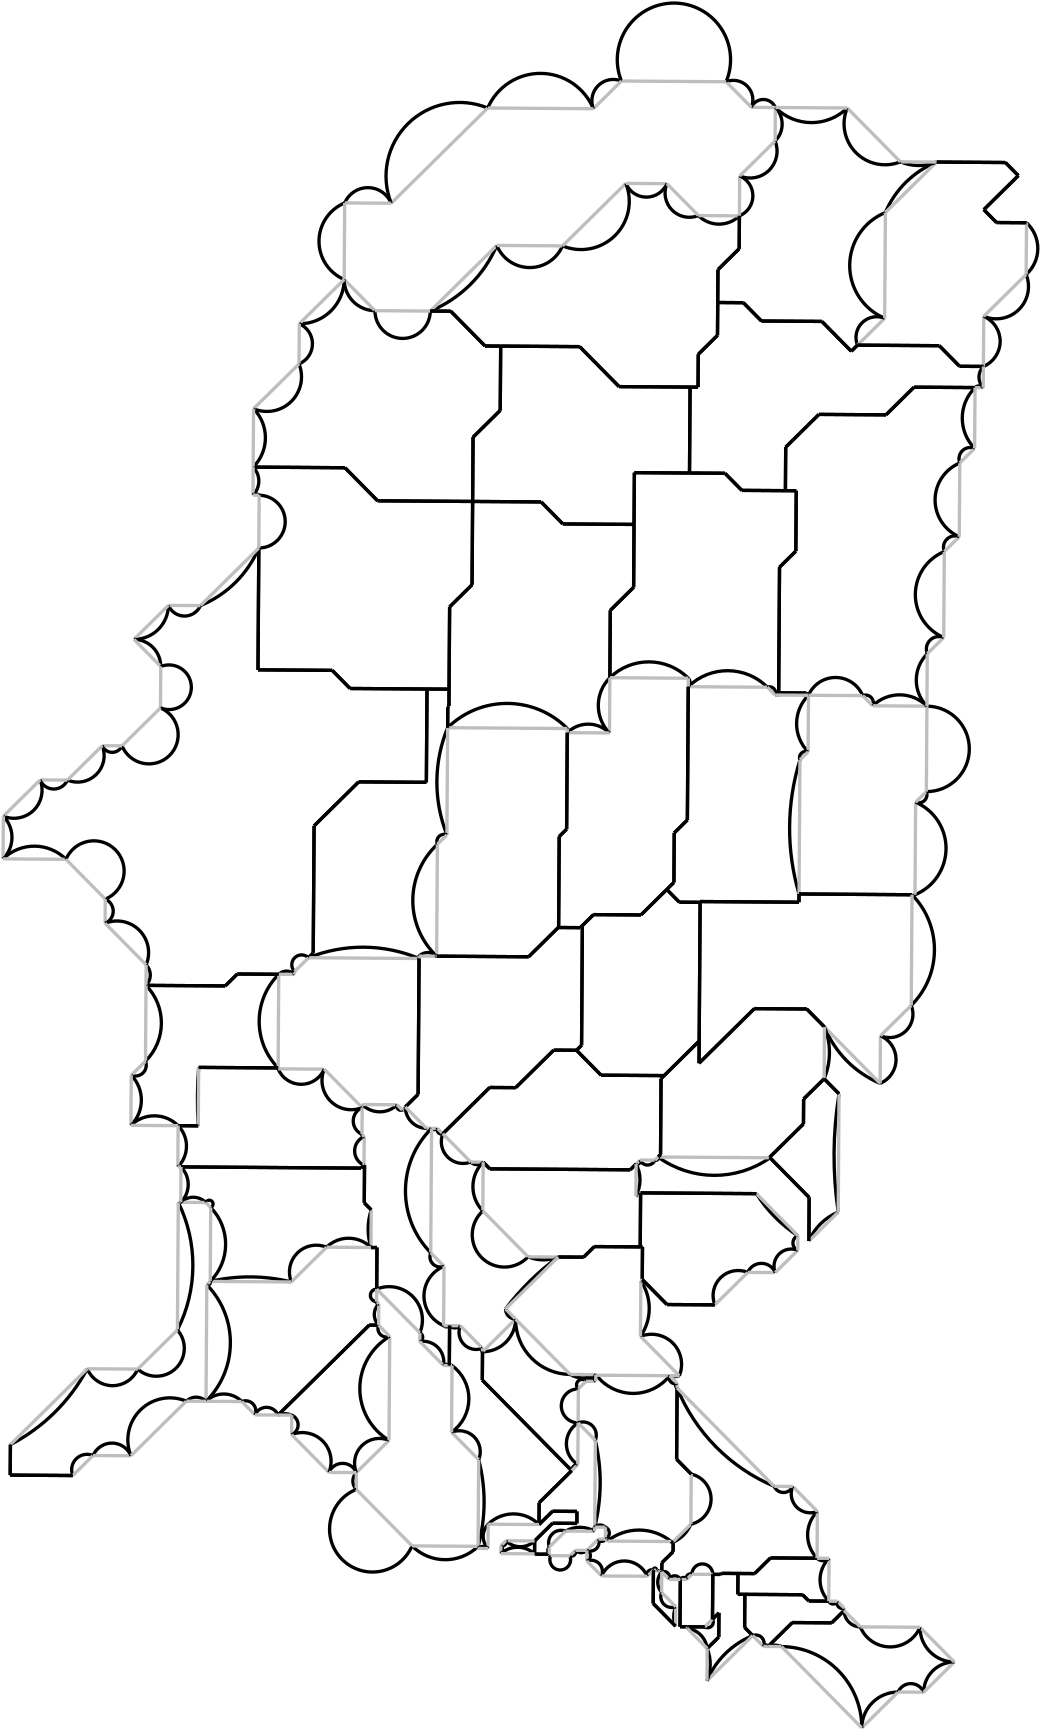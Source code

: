 <?xml version="1.0"?>
<!DOCTYPE ipe SYSTEM "ipe.dtd">
<ipe version="70010" creator="Ipe 7.0.10">
<info created="D:20110803231932" modified="D:20110910134657"/>
<ipestyle name="basic">
<pen name="heavier" value="0.8"/>
<pen name="fat" value="1.2"/>
<pen name="ultrafat" value="2"/>
<color name="red" value="1 0 0"/>
<color name="green" value="0 1 0"/>
<color name="blue" value="0 0 1"/>
<color name="yellow" value="1 1 0"/>
<color name="orange" value="1 0.647 0"/>
<color name="gold" value="1 0.843 0"/>
<color name="purple" value="0.627 0.125 0.941"/>
<color name="gray" value="0.745"/>
<color name="lightblue" value="0.678 0.847 0.902"/>
<color name="lightcyan" value="0.878 1 1"/>
<color name="lightgray" value="0.827"/>
<color name="lightgreen" value="0.565 0.933 0.565"/>
<color name="lightyellow" value="1 1 0.878"/>
<dashstyle name="dashed" value="[4] 0"/>
<dashstyle name="dotted" value="[1 3] 0"/>
<dashstyle name="dash dotted" value="[4 2 1 2] 0"/>
<dashstyle name="dash dot dotted" value="[4 2 1 2 1 2] 0"/>
</ipestyle>
<page>
<layer name="alpha"/>
<layer name="beta"/>
<view layers="alpha beta" active="beta"/>
<path layer="beta" matrix="-0.00673933 -0.999977 0.999977 -0.00673933 60.9629 715.603" stroke="black" pen="fat">
51.2021 369.268 m
51.2021 358.471 l
</path>
<path matrix="-0.00673933 -0.999977 0.999977 -0.00673933 60.9629 715.603" stroke="black" pen="fat">
51.2021 358.471 m
46.5982 353.867 l
</path>
<path matrix="-0.00673933 -0.999977 0.999977 -0.00673933 60.9629 715.603" stroke="black" pen="fat">
46.5982 353.867 m
34.2575 366.208 l
</path>
<path matrix="-0.00673933 -0.999977 0.999977 -0.00673933 60.9629 715.603" stroke="black" pen="fat">
34.2575 366.208 m
29.5768 361.527 l
</path>
<path matrix="-0.00673933 -0.999977 0.999977 -0.00673933 60.9629 715.603" stroke="black" pen="fat">
29.5768 361.527 m
29.5768 336.726 l
</path>
<path matrix="-0.00673933 -0.999977 0.999977 -0.00673933 60.9629 715.603" stroke="black" pen="fat">
521.031 196.933 m
516.211 201.753 l
</path>
<path matrix="-0.00673933 -0.999977 0.999977 -0.00673933 60.9629 715.603" stroke="black" pen="fat">
516.211 201.753 m
516.211 210.557 l
</path>
<path matrix="-0.00673933 -0.999977 0.999977 -0.00673933 60.9629 715.603" stroke="black" pen="fat">
516.211 210.557 m
520.519 210.557 l
</path>
<path matrix="-0.00673933 -0.999977 0.999977 -0.00673933 60.9629 715.603" stroke="black" pen="fat">
520.519 210.557 m
520.519 201.812 l
</path>
<path matrix="-0.00673933 -0.999977 0.999977 -0.00673933 60.9629 715.603" stroke="black" pen="fat">
520.519 201.812 m
526.93 195.4 l
</path>
<path matrix="-0.00673933 -0.999977 0.999977 -0.00673933 60.9629 715.603" stroke="black" pen="fat">
531.579 195.4 m
531.69 195.512 l
</path>
<path matrix="-0.00673933 -0.999977 0.999977 -0.00673933 60.9629 715.603" stroke="black" pen="fat">
531.69 195.512 m
531.69 200.704 l
</path>
<path matrix="-0.00673933 -0.999977 0.999977 -0.00673933 60.9629 715.603" stroke="black" pen="fat">
540.464 247.944 m
557.474 247.944 l
</path>
<path matrix="-0.00673933 -0.999977 0.999977 -0.00673933 60.9629 715.603" stroke="black" pen="fat">
557.474 247.944 m
557.474 250.583 l
</path>
<path matrix="-0.00673933 -0.999977 0.999977 -0.00673933 60.9629 715.603" stroke="black" pen="fat">
60.654 178.642 m
44.2833 0 0 -44.2833 43.584 137.781 84.4451 154.851 a
</path>
<path layer="alpha" matrix="-0.00673933 -0.999977 0.999977 -0.00673933 60.9629 715.603" stroke="gray" pen="fat">
60.654 178.642 m
84.4451 154.851 l
</path>
<path layer="beta" matrix="-0.00673933 -0.999977 0.999977 -0.00673933 60.9629 715.603" stroke="black" pen="fat">
60.654 202.294 m
12.8074 0 0 -12.8074 55.7367 190.468 60.654 178.642 a
</path>
<path layer="alpha" matrix="-0.00673933 -0.999977 0.999977 -0.00673933 60.9629 715.603" stroke="gray" pen="fat">
60.654 202.294 m
60.654 178.642 l
</path>
<path layer="beta" matrix="-0.00673933 -0.999977 0.999977 -0.00673933 60.9629 715.603" stroke="black" pen="fat">
38.012 224.936 m
17.3689 0 0 -17.3689 44.5712 208.853 60.654 202.294 a
</path>
<path layer="alpha" matrix="-0.00673933 -0.999977 0.999977 -0.00673933 60.9629 715.603" stroke="gray" pen="fat">
38.012 224.936 m
60.654 202.294 l
</path>
<path layer="beta" matrix="-0.00673933 -0.999977 0.999977 -0.00673933 60.9629 715.603" stroke="black" pen="fat">
38.012 239.719 m
8.02866 0 0 -8.02866 34.8773 232.327 38.012 224.936 a
</path>
<path layer="alpha" matrix="-0.00673933 -0.999977 0.999977 -0.00673933 60.9629 715.603" stroke="gray" pen="fat">
38.012 239.719 m
38.012 224.936 l
</path>
<path layer="beta" matrix="-0.00673933 -0.999977 0.999977 -0.00673933 60.9629 715.603" stroke="black" pen="fat">
49.4157 251.122 m
8.75031 0 0 -8.75031 41.3112 247.823 38.012 239.719 a
</path>
<path layer="alpha" matrix="-0.00673933 -0.999977 0.999977 -0.00673933 60.9629 715.603" stroke="gray" pen="fat">
49.4157 251.122 m
38.012 239.719 l
</path>
<path layer="beta" matrix="-0.00673933 -0.999977 0.999977 -0.00673933 60.9629 715.603" stroke="black" pen="fat">
49.4157 265.905 m
10.5167 0 0 -10.5167 41.9345 258.514 49.4157 251.122 a
</path>
<path layer="alpha" matrix="-0.00673933 -0.999977 0.999977 -0.00673933 60.9629 715.603" stroke="gray" pen="fat">
49.4157 265.905 m
49.4157 251.122 l
</path>
<path layer="beta" matrix="-0.00673933 -0.999977 0.999977 -0.00673933 60.9629 715.603" stroke="black" pen="fat">
35.0551 265.905 m
7.77204 0 0 -7.77204 42.2354 262.931 49.4157 265.905 a
</path>
<path layer="alpha" matrix="-0.00673933 -0.999977 0.999977 -0.00673933 60.9629 715.603" stroke="gray" pen="fat">
35.0551 265.905 m
49.4157 265.905 l
</path>
<path layer="beta" matrix="-0.00673933 -0.999977 0.999977 -0.00673933 60.9629 715.603" stroke="black" pen="fat">
22.3854 278.575 m
9.706 0 0 -9.706 26.0796 269.599 35.0551 265.905 a
</path>
<path layer="alpha" matrix="-0.00673933 -0.999977 0.999977 -0.00673933 60.9629 715.603" stroke="gray" pen="fat">
22.3854 278.575 m
35.0551 265.905 l
</path>
<path layer="beta" matrix="-0.00673933 -0.999977 0.999977 -0.00673933 60.9629 715.603" stroke="black" pen="fat">
10.3242 278.575 m
8.55336 0 0 -8.55336 16.3548 272.509 22.3854 278.575 a
</path>
<path layer="alpha" matrix="-0.00673933 -0.999977 0.999977 -0.00673933 60.9629 715.603" stroke="gray" pen="fat">
10.3242 278.575 m
22.3854 278.575 l
</path>
<path layer="beta" matrix="-0.00673933 -0.999977 0.999977 -0.00673933 60.9629 715.603" stroke="black" pen="fat">
10.3242 269.94 m
4.68869 0 0 -4.68869 12.1533 274.257 10.3242 278.575 a
</path>
<path layer="alpha" matrix="-0.00673933 -0.999977 0.999977 -0.00673933 60.9629 715.603" stroke="gray" pen="fat">
10.3242 269.94 m
10.3242 278.575 l
</path>
<path layer="beta" matrix="-0.00673933 -0.999977 0.999977 -0.00673933 60.9629 715.603" stroke="black" pen="fat">
1.1737 260.79 m
7.01805 0 0 -7.01805 7.67083 263.443 10.3242 269.94 a
</path>
<path layer="alpha" matrix="-0.00673933 -0.999977 0.999977 -0.00673933 60.9629 715.603" stroke="gray" pen="fat">
1.1737 260.79 m
10.3242 269.94 l
</path>
<path layer="beta" matrix="-0.00673933 -0.999977 0.999977 -0.00673933 60.9629 715.603" stroke="black" pen="fat">
1.1737 223.104 m
-20.3948 0 0 20.3948 -6.62958 241.947 1.1737 260.79 a
</path>
<path layer="alpha" matrix="-0.00673933 -0.999977 0.999977 -0.00673933 60.9629 715.603" stroke="gray" pen="fat">
1.1737 223.104 m
1.1737 260.79 l
</path>
<path layer="beta" matrix="-0.00673933 -0.999977 0.999977 -0.00673933 60.9629 715.603" stroke="black" pen="fat">
11.2079 213.07 m
7.70375 0 0 -7.70375 8.31269 220.209 1.1737 223.104 a
</path>
<path layer="alpha" matrix="-0.00673933 -0.999977 0.999977 -0.00673933 60.9629 715.603" stroke="gray" pen="fat">
11.2079 213.07 m
1.1737 223.104 l
</path>
<path layer="beta" matrix="-0.00673933 -0.999977 0.999977 -0.00673933 60.9629 715.603" stroke="black" pen="fat">
11.2079 175.031 m
20.6579 0 0 -20.6579 19.2711 194.05 11.2079 213.07 a
</path>
<path layer="alpha" matrix="-0.00673933 -0.999977 0.999977 -0.00673933 60.9629 715.603" stroke="gray" pen="fat">
11.2079 175.031 m
11.2079 213.07 l
</path>
<path layer="beta" matrix="-0.00673933 -0.999977 0.999977 -0.00673933 60.9629 715.603" stroke="black" pen="fat">
45.7226 140.516 m
26.5144 0 0 -26.5144 35.7927 165.101 11.2079 175.031 a
</path>
<path layer="alpha" matrix="-0.00673933 -0.999977 0.999977 -0.00673933 60.9629 715.603" stroke="gray" pen="fat">
45.7226 140.516 m
11.2079 175.031 l
</path>
<path layer="beta" matrix="-0.00673933 -0.999977 0.999977 -0.00673933 60.9629 715.603" stroke="black" pen="fat">
45.7226 123.776 m
9.07446 0 0 -9.07446 49.2273 132.146 45.7226 140.516 a
</path>
<path layer="alpha" matrix="-0.00673933 -0.999977 0.999977 -0.00673933 60.9629 715.603" stroke="gray" pen="fat">
45.7226 123.776 m
45.7226 140.516 l
</path>
<path layer="beta" matrix="-0.00673933 -0.999977 0.999977 -0.00673933 60.9629 715.603" stroke="black" pen="fat">
73.2847 123.776 m
14.9466 0 0 -14.9466 59.5036 129.562 45.7226 123.776 a
</path>
<path layer="alpha" matrix="-0.00673933 -0.999977 0.999977 -0.00673933 60.9629 715.603" stroke="gray" pen="fat">
73.2847 123.776 m
45.7226 123.776 l
</path>
<path layer="beta" matrix="-0.00673933 -0.999977 0.999977 -0.00673933 60.9629 715.603" stroke="black" pen="fat">
84.4451 134.936 m
11.1952 0 0 -11.1952 73.25 134.971 73.2847 123.776 a
</path>
<path layer="alpha" matrix="-0.00673933 -0.999977 0.999977 -0.00673933 60.9629 715.603" stroke="gray" pen="fat">
84.4451 134.936 m
73.2847 123.776 l
</path>
<path layer="beta" matrix="-0.00673933 -0.999977 0.999977 -0.00673933 60.9629 715.603" stroke="black" pen="fat">
84.4451 154.851 m
9.95757 0 0 -9.95757 84.4067 144.894 84.4451 134.936 a
</path>
<path layer="alpha" matrix="-0.00673933 -0.999977 0.999977 -0.00673933 60.9629 715.603" stroke="gray" pen="fat">
84.4451 154.851 m
84.4451 134.936 l
</path>
<path layer="beta" matrix="-0.00673933 -0.999977 0.999977 -0.00673933 60.9629 715.603" stroke="black" pen="fat">
95.6776 308.708 m
97.8878 306.498 l
</path>
<path matrix="-0.00673933 -0.999977 0.999977 -0.00673933 60.9629 715.603" stroke="black" pen="fat">
80.6702 267.53 m
80.6702 258.302 l
</path>
<path matrix="-0.00673933 -0.999977 0.999977 -0.00673933 60.9629 715.603" stroke="black" pen="fat">
87.2227 274.082 m
80.6702 267.53 l
</path>
<path matrix="-0.00673933 -0.999977 0.999977 -0.00673933 60.9629 715.603" stroke="black" pen="fat">
87.2227 295.833 m
87.2227 274.082 l
</path>
<path matrix="-0.00673933 -0.999977 0.999977 -0.00673933 60.9629 715.603" stroke="black" pen="fat">
97.8878 306.498 m
87.2227 295.833 l
</path>
<path matrix="-0.00673933 -0.999977 0.999977 -0.00673933 60.9629 715.603" stroke="black" pen="fat">
61.2413 265.905 m
49.4157 265.905 l
</path>
<path matrix="-0.00673933 -0.999977 0.999977 -0.00673933 60.9629 715.603" stroke="black" pen="fat">
68.8446 258.302 m
61.2413 265.905 l
</path>
<path matrix="-0.00673933 -0.999977 0.999977 -0.00673933 60.9629 715.603" stroke="black" pen="fat">
80.6702 258.302 m
68.8446 258.302 l
</path>
<path matrix="-0.00673933 -0.999977 0.999977 -0.00673933 60.9629 715.603" stroke="black" pen="fat">
95.6776 308.708 m
7.47117 0 0 -7.47117 92.8661 315.63 85.9441 318.441 a
</path>
<path layer="alpha" matrix="-0.00673933 -0.999977 0.999977 -0.00673933 60.9629 715.603" stroke="gray" pen="fat">
95.6776 308.708 m
85.9441 318.441 l
</path>
<path layer="beta" matrix="-0.00673933 -0.999977 0.999977 -0.00673933 60.9629 715.603" stroke="black" pen="fat">
85.9441 318.441 m
20.6117 0 0 -20.6117 66.9027 326.333 47.8614 318.441 a
</path>
<path layer="alpha" matrix="-0.00673933 -0.999977 0.999977 -0.00673933 60.9629 715.603" stroke="gray" pen="fat">
85.9441 318.441 m
47.8614 318.441 l
</path>
<path layer="beta" matrix="-0.00673933 -0.999977 0.999977 -0.00673933 60.9629 715.603" stroke="black" pen="fat">
47.8614 318.441 m
33.891 0 0 -33.891 60.8712 349.736 29.5768 336.726 a
</path>
<path layer="alpha" matrix="-0.00673933 -0.999977 0.999977 -0.00673933 60.9629 715.603" stroke="gray" pen="fat">
47.8614 318.441 m
29.5768 336.726 l
</path>
<path layer="beta" matrix="-0.00673933 -0.999977 0.999977 -0.00673933 60.9629 715.603" stroke="black" pen="fat">
84.9968 354.103 m
9.80304 0 0 -9.80304 94.02 350.272 103.043 354.103 a
</path>
<path layer="alpha" matrix="-0.00673933 -0.999977 0.999977 -0.00673933 60.9629 715.603" stroke="gray" pen="fat">
84.9968 354.103 m
103.043 354.103 l
</path>
<path layer="beta" matrix="-0.00673933 -0.999977 0.999977 -0.00673933 60.9629 715.603" stroke="black" pen="fat">
69.8316 369.268 m
11.6209 0 0 -11.6209 74.2477 358.519 84.9968 354.103 a
</path>
<path layer="alpha" matrix="-0.00673933 -0.999977 0.999977 -0.00673933 60.9629 715.603" stroke="gray" pen="fat">
69.8316 369.268 m
84.9968 354.103 l
</path>
<path layer="beta" matrix="-0.00673933 -0.999977 0.999977 -0.00673933 60.9629 715.603" stroke="black" pen="fat">
51.2021 369.268 m
12.5645 0 0 -12.5645 60.5168 360.836 69.8316 369.268 a
</path>
<path layer="alpha" matrix="-0.00673933 -0.999977 0.999977 -0.00673933 60.9629 715.603" stroke="gray" pen="fat">
51.2021 369.268 m
69.8316 369.268 l
</path>
<path layer="beta" matrix="-0.00673933 -0.999977 0.999977 -0.00673933 60.9629 715.603" stroke="black" pen="fat">
51.2021 358.471 m
51.2021 369.268 l
</path>
<path matrix="-0.00673933 -0.999977 0.999977 -0.00673933 60.9629 715.603" stroke="black" pen="fat">
46.5982 353.867 m
51.2021 358.471 l
</path>
<path matrix="-0.00673933 -0.999977 0.999977 -0.00673933 60.9629 715.603" stroke="black" pen="fat">
34.2575 366.208 m
46.5982 353.867 l
</path>
<path matrix="-0.00673933 -0.999977 0.999977 -0.00673933 60.9629 715.603" stroke="black" pen="fat">
29.5768 361.527 m
34.2575 366.208 l
</path>
<path matrix="-0.00673933 -0.999977 0.999977 -0.00673933 60.9629 715.603" stroke="black" pen="fat">
29.5768 336.726 m
29.5768 361.527 l
</path>
<path matrix="-0.00673933 -0.999977 0.999977 -0.00673933 60.9629 715.603" stroke="black" pen="fat">
95.6776 338.161 m
95.6776 308.708 l
</path>
<path matrix="-0.00673933 -0.999977 0.999977 -0.00673933 60.9629 715.603" stroke="black" pen="fat">
103.043 345.526 m
95.6776 338.161 l
</path>
<path matrix="-0.00673933 -0.999977 0.999977 -0.00673933 60.9629 715.603" stroke="black" pen="fat">
103.043 354.103 m
103.043 345.526 l
</path>
<path matrix="-0.00673933 -0.999977 0.999977 -0.00673933 60.9629 715.603" stroke="black" pen="fat">
49.4157 265.905 m
61.2413 265.905 l
</path>
<path matrix="-0.00673933 -0.999977 0.999977 -0.00673933 60.9629 715.603" stroke="black" pen="fat">
61.2413 265.905 m
68.8446 258.302 l
</path>
<path matrix="-0.00673933 -0.999977 0.999977 -0.00673933 60.9629 715.603" stroke="black" pen="fat">
68.8446 258.302 m
80.6702 258.302 l
</path>
<path matrix="-0.00673933 -0.999977 0.999977 -0.00673933 60.9629 715.603" stroke="black" pen="fat">
99.3653 251.426 m
111.184 251.426 l
</path>
<path matrix="-0.00673933 -0.999977 0.999977 -0.00673933 60.9629 715.603" stroke="black" pen="fat">
92.4894 258.302 m
99.3653 251.426 l
</path>
<path matrix="-0.00673933 -0.999977 0.999977 -0.00673933 60.9629 715.603" stroke="black" pen="fat">
80.6702 258.302 m
92.4894 258.302 l
</path>
<path matrix="-0.00673933 -0.999977 0.999977 -0.00673933 60.9629 715.603" stroke="black" pen="fat">
111.184 251.426 m
111.184 248.559 l
</path>
<path matrix="-0.00673933 -0.999977 0.999977 -0.00673933 60.9629 715.603" stroke="black" pen="fat">
84.4451 162.202 m
84.4451 154.851 l
</path>
<path matrix="-0.00673933 -0.999977 0.999977 -0.00673933 60.9629 715.603" stroke="black" pen="fat">
96.8888 174.645 m
84.4451 162.202 l
</path>
<path matrix="-0.00673933 -0.999977 0.999977 -0.00673933 60.9629 715.603" stroke="black" pen="fat">
96.8888 180.275 m
96.8888 174.645 l
</path>
<path matrix="-0.00673933 -0.999977 0.999977 -0.00673933 60.9629 715.603" stroke="black" pen="fat">
96.8888 208.703 m
96.8888 180.275 l
</path>
<path matrix="-0.00673933 -0.999977 0.999977 -0.00673933 60.9629 715.603" stroke="black" pen="fat">
111.184 222.998 m
96.8888 208.703 l
</path>
<path matrix="-0.00673933 -0.999977 0.999977 -0.00673933 60.9629 715.603" stroke="black" pen="fat">
111.184 248.559 m
111.184 222.998 l
</path>
<path matrix="-0.00673933 -0.999977 0.999977 -0.00673933 60.9629 715.603" stroke="black" pen="fat">
97.8878 306.498 m
95.6776 308.708 l
</path>
<path matrix="-0.00673933 -0.999977 0.999977 -0.00673933 60.9629 715.603" stroke="black" pen="fat">
80.6702 258.302 m
80.6702 267.53 l
</path>
<path matrix="-0.00673933 -0.999977 0.999977 -0.00673933 60.9629 715.603" stroke="black" pen="fat">
80.6702 267.53 m
87.2227 274.082 l
</path>
<path matrix="-0.00673933 -0.999977 0.999977 -0.00673933 60.9629 715.603" stroke="black" pen="fat">
87.2227 274.082 m
87.2227 295.833 l
</path>
<path matrix="-0.00673933 -0.999977 0.999977 -0.00673933 60.9629 715.603" stroke="black" pen="fat">
87.2227 295.833 m
97.8878 306.498 l
</path>
<path matrix="-0.00673933 -0.999977 0.999977 -0.00673933 60.9629 715.603" stroke="black" pen="fat">
95.6776 308.708 m
95.6776 338.161 l
</path>
<path matrix="-0.00673933 -0.999977 0.999977 -0.00673933 60.9629 715.603" stroke="black" pen="fat">
95.6776 338.161 m
103.043 345.526 l
</path>
<path matrix="-0.00673933 -0.999977 0.999977 -0.00673933 60.9629 715.603" stroke="black" pen="fat">
103.043 345.526 m
103.043 354.103 l
</path>
<path matrix="-0.00673933 -0.999977 0.999977 -0.00673933 60.9629 715.603" stroke="black" pen="fat">
111.184 251.426 m
99.3653 251.426 l
</path>
<path matrix="-0.00673933 -0.999977 0.999977 -0.00673933 60.9629 715.603" stroke="black" pen="fat">
99.3653 251.426 m
92.4894 258.302 l
</path>
<path matrix="-0.00673933 -0.999977 0.999977 -0.00673933 60.9629 715.603" stroke="black" pen="fat">
92.4894 258.302 m
80.6702 258.302 l
</path>
<path matrix="-0.00673933 -0.999977 0.999977 -0.00673933 60.9629 715.603" stroke="black" pen="fat">
111.184 248.559 m
111.184 251.426 l
</path>
<path matrix="-0.00673933 -0.999977 0.999977 -0.00673933 60.9629 715.603" stroke="black" pen="fat">
132.578 283.127 m
148.238 283.127 l
</path>
<path matrix="-0.00673933 -0.999977 0.999977 -0.00673933 60.9629 715.603" stroke="black" pen="fat">
120.699 295.007 m
132.578 283.127 l
</path>
<path matrix="-0.00673933 -0.999977 0.999977 -0.00673933 60.9629 715.603" stroke="black" pen="fat">
120.699 319.146 m
120.699 295.007 l
</path>
<path matrix="-0.00673933 -0.999977 0.999977 -0.00673933 60.9629 715.603" stroke="black" pen="fat">
110.669 329.175 m
120.699 319.146 l
</path>
<path matrix="-0.00673933 -0.999977 0.999977 -0.00673933 60.9629 715.603" stroke="black" pen="fat">
110.669 351.14 m
110.669 329.175 l
</path>
<path matrix="-0.00673933 -0.999977 0.999977 -0.00673933 60.9629 715.603" stroke="black" pen="fat">
142.119 248.559 m
111.184 248.559 l
</path>
<path matrix="-0.00673933 -0.999977 0.999977 -0.00673933 60.9629 715.603" stroke="black" pen="fat">
142.119 261.313 m
142.119 248.559 l
</path>
<path matrix="-0.00673933 -0.999977 0.999977 -0.00673933 60.9629 715.603" stroke="black" pen="fat">
148.238 267.432 m
142.119 261.313 l
</path>
<path matrix="-0.00673933 -0.999977 0.999977 -0.00673933 60.9629 715.603" stroke="black" pen="fat">
148.238 283.127 m
148.238 267.432 l
</path>
<path matrix="-0.00673933 -0.999977 0.999977 -0.00673933 60.9629 715.603" stroke="black" pen="fat">
84.4451 154.851 m
84.4451 162.202 l
</path>
<path matrix="-0.00673933 -0.999977 0.999977 -0.00673933 60.9629 715.603" stroke="black" pen="fat">
84.4451 162.202 m
96.8888 174.645 l
</path>
<path matrix="-0.00673933 -0.999977 0.999977 -0.00673933 60.9629 715.603" stroke="black" pen="fat">
96.8888 174.645 m
96.8888 180.275 l
</path>
<path matrix="-0.00673933 -0.999977 0.999977 -0.00673933 60.9629 715.603" stroke="black" pen="fat">
129.745 170.553 m
152.879 170.553 l
</path>
<path matrix="-0.00673933 -0.999977 0.999977 -0.00673933 60.9629 715.603" stroke="black" pen="fat">
120.022 180.275 m
129.745 170.553 l
</path>
<path matrix="-0.00673933 -0.999977 0.999977 -0.00673933 60.9629 715.603" stroke="black" pen="fat">
96.8888 180.275 m
120.022 180.275 l
</path>
<path matrix="-0.00673933 -0.999977 0.999977 -0.00673933 60.9629 715.603" stroke="black" pen="fat">
141.052 124.516 m
141.052 91.4633 l
</path>
<path matrix="-0.00673933 -0.999977 0.999977 -0.00673933 60.9629 715.603" stroke="black" pen="fat">
152.879 136.342 m
141.052 124.516 l
</path>
<path matrix="-0.00673933 -0.999977 0.999977 -0.00673933 60.9629 715.603" stroke="black" pen="fat">
152.879 170.553 m
152.879 136.342 l
</path>
<path matrix="-0.00673933 -0.999977 0.999977 -0.00673933 60.9629 715.603" stroke="black" pen="fat">
96.8888 180.275 m
96.8888 208.703 l
</path>
<path matrix="-0.00673933 -0.999977 0.999977 -0.00673933 60.9629 715.603" stroke="black" pen="fat">
96.8888 208.703 m
111.184 222.998 l
</path>
<path matrix="-0.00673933 -0.999977 0.999977 -0.00673933 60.9629 715.603" stroke="black" pen="fat">
111.184 222.998 m
111.184 248.559 l
</path>
<path matrix="-0.00673933 -0.999977 0.999977 -0.00673933 60.9629 715.603" stroke="black" pen="fat">
111.184 248.559 m
142.119 248.559 l
</path>
<path matrix="-0.00673933 -0.999977 0.999977 -0.00673933 60.9629 715.603" stroke="black" pen="fat">
152.879 170.553 m
129.745 170.553 l
</path>
<path matrix="-0.00673933 -0.999977 0.999977 -0.00673933 60.9629 715.603" stroke="black" pen="fat">
129.745 170.553 m
120.022 180.275 l
</path>
<path matrix="-0.00673933 -0.999977 0.999977 -0.00673933 60.9629 715.603" stroke="black" pen="fat">
120.022 180.275 m
96.8888 180.275 l
</path>
<path matrix="-0.00673933 -0.999977 0.999977 -0.00673933 60.9629 715.603" stroke="black" pen="fat">
142.119 228.718 m
160.759 228.718 l
</path>
<path matrix="-0.00673933 -0.999977 0.999977 -0.00673933 60.9629 715.603" stroke="black" pen="fat">
142.119 248.559 m
142.119 228.718 l
</path>
<path matrix="-0.00673933 -0.999977 0.999977 -0.00673933 60.9629 715.603" stroke="black" pen="fat">
152.879 195.197 m
152.879 170.553 l
</path>
<path matrix="-0.00673933 -0.999977 0.999977 -0.00673933 60.9629 715.603" stroke="black" pen="fat">
160.759 203.078 m
152.879 195.197 l
</path>
<path matrix="-0.00673933 -0.999977 0.999977 -0.00673933 60.9629 715.603" stroke="black" pen="fat">
160.759 228.718 m
160.759 203.078 l
</path>
<path matrix="-0.00673933 -0.999977 0.999977 -0.00673933 60.9629 715.603" stroke="black" pen="fat">
141.052 91.4633 m
141.052 124.516 l
</path>
<path matrix="-0.00673933 -0.999977 0.999977 -0.00673933 60.9629 715.603" stroke="black" pen="fat">
141.052 124.516 m
152.879 136.342 l
</path>
<path matrix="-0.00673933 -0.999977 0.999977 -0.00673933 60.9629 715.603" stroke="black" pen="fat">
152.879 136.342 m
152.879 170.553 l
</path>
<path matrix="-0.00673933 -0.999977 0.999977 -0.00673933 60.9629 715.603" stroke="black" pen="fat">
190.89 162.528 m
220.508 162.528 l
</path>
<path matrix="-0.00673933 -0.999977 0.999977 -0.00673933 60.9629 715.603" stroke="black" pen="fat">
182.866 170.553 m
190.89 162.528 l
</path>
<path matrix="-0.00673933 -0.999977 0.999977 -0.00673933 60.9629 715.603" stroke="black" pen="fat">
152.879 170.553 m
182.866 170.553 l
</path>
<path matrix="-0.00673933 -0.999977 0.999977 -0.00673933 60.9629 715.603" stroke="black" pen="fat">
214.022 93.6969 m
170.156 93.6969 l
</path>
<path matrix="-0.00673933 -0.999977 0.999977 -0.00673933 60.9629 715.603" stroke="black" pen="fat">
214.022 120.405 m
214.022 93.6969 l
</path>
<path matrix="-0.00673933 -0.999977 0.999977 -0.00673933 60.9629 715.603" stroke="black" pen="fat">
220.508 126.891 m
214.022 120.405 l
</path>
<path matrix="-0.00673933 -0.999977 0.999977 -0.00673933 60.9629 715.603" stroke="black" pen="fat">
220.508 154.58 m
220.508 126.891 l
</path>
<path matrix="-0.00673933 -0.999977 0.999977 -0.00673933 60.9629 715.603" stroke="black" pen="fat">
220.508 162.528 m
220.508 154.58 l
</path>
<path matrix="-0.00673933 -0.999977 0.999977 -0.00673933 60.9629 715.603" stroke="black" pen="fat">
142.119 248.559 m
142.119 261.313 l
</path>
<path matrix="-0.00673933 -0.999977 0.999977 -0.00673933 60.9629 715.603" stroke="black" pen="fat">
142.119 261.313 m
148.238 267.432 l
</path>
<path matrix="-0.00673933 -0.999977 0.999977 -0.00673933 60.9629 715.603" stroke="black" pen="fat">
148.238 267.432 m
148.238 283.127 l
</path>
<path matrix="-0.00673933 -0.999977 0.999977 -0.00673933 60.9629 715.603" stroke="black" pen="fat">
160.759 228.718 m
142.119 228.718 l
</path>
<path matrix="-0.00673933 -0.999977 0.999977 -0.00673933 60.9629 715.603" stroke="black" pen="fat">
142.119 228.718 m
142.119 248.559 l
</path>
<path matrix="-0.00673933 -0.999977 0.999977 -0.00673933 60.9629 715.603" stroke="black" pen="fat">
221.039 291.142 m
221.834 291.937 l
</path>
<path matrix="-0.00673933 -0.999977 0.999977 -0.00673933 60.9629 715.603" stroke="black" pen="fat">
221.039 281.195 m
221.039 291.142 l
</path>
<path matrix="-0.00673933 -0.999977 0.999977 -0.00673933 60.9629 715.603" stroke="black" pen="fat">
175.81 281.195 m
221.039 281.195 l
</path>
<path matrix="-0.00673933 -0.999977 0.999977 -0.00673933 60.9629 715.603" stroke="black" pen="fat">
169.98 287.026 m
175.81 281.195 l
</path>
<path matrix="-0.00673933 -0.999977 0.999977 -0.00673933 60.9629 715.603" stroke="black" pen="fat">
148.238 287.026 m
169.98 287.026 l
</path>
<path matrix="-0.00673933 -0.999977 0.999977 -0.00673933 60.9629 715.603" stroke="black" pen="fat">
148.238 283.127 m
148.238 287.026 l
</path>
<path matrix="-0.00673933 -0.999977 0.999977 -0.00673933 60.9629 715.603" stroke="black" pen="fat">
183.41 228.718 m
160.759 228.718 l
</path>
<path matrix="-0.00673933 -0.999977 0.999977 -0.00673933 60.9629 715.603" stroke="black" pen="fat">
191.744 220.383 m
183.41 228.718 l
</path>
<path matrix="-0.00673933 -0.999977 0.999977 -0.00673933 60.9629 715.603" stroke="black" pen="fat">
215.999 220.383 m
191.744 220.383 l
</path>
<path matrix="-0.00673933 -0.999977 0.999977 -0.00673933 60.9629 715.603" stroke="black" pen="fat">
148.238 283.127 m
132.578 283.127 l
</path>
<path matrix="-0.00673933 -0.999977 0.999977 -0.00673933 60.9629 715.603" stroke="black" pen="fat">
132.578 283.127 m
120.699 295.007 l
</path>
<path matrix="-0.00673933 -0.999977 0.999977 -0.00673933 60.9629 715.603" stroke="black" pen="fat">
120.699 295.007 m
120.699 319.146 l
</path>
<path matrix="-0.00673933 -0.999977 0.999977 -0.00673933 60.9629 715.603" stroke="black" pen="fat">
120.699 319.146 m
110.669 329.175 l
</path>
<path matrix="-0.00673933 -0.999977 0.999977 -0.00673933 60.9629 715.603" stroke="black" pen="fat">
110.669 329.175 m
110.669 351.14 l
</path>
<path matrix="-0.00673933 -0.999977 0.999977 -0.00673933 60.9629 715.603" stroke="black" pen="fat">
221.834 291.937 m
221.039 291.142 l
</path>
<path matrix="-0.00673933 -0.999977 0.999977 -0.00673933 60.9629 715.603" stroke="black" pen="fat">
221.039 291.142 m
221.039 281.195 l
</path>
<path matrix="-0.00673933 -0.999977 0.999977 -0.00673933 60.9629 715.603" stroke="black" pen="fat">
221.039 281.195 m
175.81 281.195 l
</path>
<path matrix="-0.00673933 -0.999977 0.999977 -0.00673933 60.9629 715.603" stroke="black" pen="fat">
175.81 281.195 m
169.98 287.026 l
</path>
<path matrix="-0.00673933 -0.999977 0.999977 -0.00673933 60.9629 715.603" stroke="black" pen="fat">
169.98 287.026 m
148.238 287.026 l
</path>
<path matrix="-0.00673933 -0.999977 0.999977 -0.00673933 60.9629 715.603" stroke="black" pen="fat">
148.238 287.026 m
148.238 283.127 l
</path>
<path matrix="-0.00673933 -0.999977 0.999977 -0.00673933 60.9629 715.603" stroke="black" pen="fat">
152.879 170.553 m
152.879 195.197 l
</path>
<path matrix="-0.00673933 -0.999977 0.999977 -0.00673933 60.9629 715.603" stroke="black" pen="fat">
152.879 195.197 m
160.759 203.078 l
</path>
<path matrix="-0.00673933 -0.999977 0.999977 -0.00673933 60.9629 715.603" stroke="black" pen="fat">
160.759 203.078 m
160.759 228.718 l
</path>
<path matrix="-0.00673933 -0.999977 0.999977 -0.00673933 60.9629 715.603" stroke="black" pen="fat">
220.508 162.528 m
190.89 162.528 l
</path>
<path matrix="-0.00673933 -0.999977 0.999977 -0.00673933 60.9629 715.603" stroke="black" pen="fat">
190.89 162.528 m
182.866 170.553 l
</path>
<path matrix="-0.00673933 -0.999977 0.999977 -0.00673933 60.9629 715.603" stroke="black" pen="fat">
182.866 170.553 m
152.879 170.553 l
</path>
<path matrix="-0.00673933 -0.999977 0.999977 -0.00673933 60.9629 715.603" stroke="black" pen="fat">
160.759 228.718 m
183.41 228.718 l
</path>
<path matrix="-0.00673933 -0.999977 0.999977 -0.00673933 60.9629 715.603" stroke="black" pen="fat">
183.41 228.718 m
191.744 220.383 l
</path>
<path matrix="-0.00673933 -0.999977 0.999977 -0.00673933 60.9629 715.603" stroke="black" pen="fat">
191.744 220.383 m
215.999 220.383 l
</path>
<path matrix="-0.00673933 -0.999977 0.999977 -0.00673933 60.9629 715.603" stroke="black" pen="fat">
226.579 162.528 m
220.508 162.528 l
</path>
<path matrix="-0.00673933 -0.999977 0.999977 -0.00673933 60.9629 715.603" stroke="black" pen="fat">
227.002 162.106 m
226.579 162.528 l
</path>
<path matrix="-0.00673933 -0.999977 0.999977 -0.00673933 60.9629 715.603" stroke="black" pen="fat">
234.393 162.106 m
227.002 162.106 l
</path>
<path matrix="-0.00673933 -0.999977 0.999977 -0.00673933 60.9629 715.603" stroke="black" pen="fat">
221.834 291.937 m
10.5904 0 0 -10.5904 225.958 301.691 221.834 311.446 a
</path>
<path layer="alpha" matrix="-0.00673933 -0.999977 0.999977 -0.00673933 60.9629 715.603" stroke="gray" pen="fat">
221.834 291.937 m
221.834 311.446 l
</path>
<path layer="beta" matrix="-0.00673933 -0.999977 0.999977 -0.00673933 60.9629 715.603" stroke="black" pen="fat">
221.834 311.446 m
2.79618 0 0 -2.79618 224.426 312.494 225.474 315.086 a
</path>
<path layer="alpha" matrix="-0.00673933 -0.999977 0.999977 -0.00673933 60.9629 715.603" stroke="gray" pen="fat">
221.834 311.446 m
225.474 315.086 l
</path>
<path layer="beta" matrix="-0.00673933 -0.999977 0.999977 -0.00673933 60.9629 715.603" stroke="black" pen="fat">
225.474 315.086 m
13.8668 0 0 -13.8668 235.331 324.841 225.474 334.595 a
</path>
<path layer="alpha" matrix="-0.00673933 -0.999977 0.999977 -0.00673933 60.9629 715.603" stroke="gray" pen="fat">
225.474 315.086 m
225.474 334.595 l
</path>
<path layer="beta" matrix="-0.00673933 -0.999977 0.999977 -0.00673933 60.9629 715.603" stroke="black" pen="fat">
260.076 330.756 m
18.072 0 0 -18.072 276.735 323.75 293.394 330.756 a
</path>
<path layer="alpha" matrix="-0.00673933 -0.999977 0.999977 -0.00673933 60.9629 715.603" stroke="gray" pen="fat">
260.076 330.756 m
293.394 330.756 l
</path>
<path layer="beta" matrix="-0.00673933 -0.999977 0.999977 -0.00673933 60.9629 715.603" stroke="black" pen="fat">
256.237 334.595 m
2.94114 0 0 -2.94114 257.356 331.875 260.076 330.756 a
</path>
<path layer="alpha" matrix="-0.00673933 -0.999977 0.999977 -0.00673933 60.9629 715.603" stroke="gray" pen="fat">
256.237 334.595 m
260.076 330.756 l
</path>
<path layer="beta" matrix="-0.00673933 -0.999977 0.999977 -0.00673933 60.9629 715.603" stroke="black" pen="fat">
225.474 334.595 m
15.3812 0 0 -15.3812 240.856 334.582 256.237 334.595 a
</path>
<path layer="alpha" matrix="-0.00673933 -0.999977 0.999977 -0.00673933 60.9629 715.603" stroke="gray" pen="fat">
225.474 334.595 m
256.237 334.595 l
</path>
<path layer="beta" matrix="-0.00673933 -0.999977 0.999977 -0.00673933 60.9629 715.603" stroke="black" pen="fat">
293.394 330.756 m
0.760672 0 0 -0.760672 292.855 330.219 293.394 329.682 a
</path>
<path layer="alpha" matrix="-0.00673933 -0.999977 0.999977 -0.00673933 60.9629 715.603" stroke="gray" pen="fat">
293.394 330.756 m
293.394 329.682 l
</path>
<path layer="beta" matrix="-0.00673933 -0.999977 0.999977 -0.00673933 60.9629 715.603" stroke="black" pen="fat">
242.209 291.937 m
14.4179 0 0 -14.4179 232.021 302.139 221.834 291.937 a
</path>
<path layer="alpha" matrix="-0.00673933 -0.999977 0.999977 -0.00673933 60.9629 715.603" stroke="gray" pen="fat">
242.209 291.937 m
221.834 291.937 l
</path>
<path layer="beta" matrix="-0.00673933 -0.999977 0.999977 -0.00673933 60.9629 715.603" stroke="black" pen="fat">
245.133 289.013 m
2.24542 0 0 -2.24542 244.29 291.094 242.209 291.937 a
</path>
<path layer="alpha" matrix="-0.00673933 -0.999977 0.999977 -0.00673933 60.9629 715.603" stroke="gray" pen="fat">
245.133 289.013 m
242.209 291.937 l
</path>
<path layer="beta" matrix="-0.00673933 -0.999977 0.999977 -0.00673933 60.9629 715.603" stroke="black" pen="fat">
293.394 289.013 m
83.5752 0 0 -83.5752 269.263 369.029 245.133 289.013 a
</path>
<path layer="alpha" matrix="-0.00673933 -0.999977 0.999977 -0.00673933 60.9629 715.603" stroke="gray" pen="fat">
293.394 289.013 m
245.133 289.013 l
</path>
<path layer="beta" matrix="-0.00673933 -0.999977 0.999977 -0.00673933 60.9629 715.603" stroke="black" pen="fat">
293.394 329.682 m
293.394 289.013 l
</path>
<path matrix="-0.00673933 -0.999977 0.999977 -0.00673933 60.9629 715.603" stroke="black" pen="fat">
219.043 248.633 m
20.2602 0 0 -20.2602 233.45 262.879 219.043 277.124 a
</path>
<path layer="alpha" matrix="-0.00673933 -0.999977 0.999977 -0.00673933 60.9629 715.603" stroke="gray" pen="fat">
219.043 248.633 m
219.043 277.124 l
</path>
<path layer="beta" matrix="-0.00673933 -0.999977 0.999977 -0.00673933 60.9629 715.603" stroke="black" pen="fat">
219.043 277.124 m
2.13758 0 0 -2.13758 221.02 277.939 221.834 279.915 a
</path>
<path layer="alpha" matrix="-0.00673933 -0.999977 0.999977 -0.00673933 60.9629 715.603" stroke="gray" pen="fat">
219.043 277.124 m
221.834 279.915 l
</path>
<path layer="beta" matrix="-0.00673933 -0.999977 0.999977 -0.00673933 60.9629 715.603" stroke="black" pen="fat">
221.834 279.915 m
45.958 0 0 -45.958 267.397 285.926 221.834 291.937 a
</path>
<path layer="alpha" matrix="-0.00673933 -0.999977 0.999977 -0.00673933 60.9629 715.603" stroke="gray" pen="fat">
221.834 279.915 m
221.834 291.937 l
</path>
<path layer="beta" matrix="-0.00673933 -0.999977 0.999977 -0.00673933 60.9629 715.603" stroke="black" pen="fat">
296.358 253.422 m
296.639 253.422 l
</path>
<path matrix="-0.00673933 -0.999977 0.999977 -0.00673933 60.9629 715.603" stroke="black" pen="fat">
296.358 289.013 m
296.358 253.422 l
</path>
<path matrix="-0.00673933 -0.999977 0.999977 -0.00673933 60.9629 715.603" stroke="black" pen="fat">
293.394 289.013 m
296.358 289.013 l
</path>
<path matrix="-0.00673933 -0.999977 0.999977 -0.00673933 60.9629 715.603" stroke="black" pen="fat">
267.017 248.633 m
219.043 248.633 l
</path>
<path matrix="-0.00673933 -0.999977 0.999977 -0.00673933 60.9629 715.603" stroke="black" pen="fat">
271.711 243.939 m
267.017 248.633 l
</path>
<path matrix="-0.00673933 -0.999977 0.999977 -0.00673933 60.9629 715.603" stroke="black" pen="fat">
289.532 243.939 m
271.711 243.939 l
</path>
<path matrix="-0.00673933 -0.999977 0.999977 -0.00673933 60.9629 715.603" stroke="black" pen="fat">
292.088 241.384 m
289.532 243.939 l
</path>
<path matrix="-0.00673933 -0.999977 0.999977 -0.00673933 60.9629 715.603" stroke="black" pen="fat">
296.639 245.935 m
292.088 241.384 l
</path>
<path matrix="-0.00673933 -0.999977 0.999977 -0.00673933 60.9629 715.603" stroke="black" pen="fat">
296.639 253.422 m
296.639 245.935 l
</path>
<path matrix="-0.00673933 -0.999977 0.999977 -0.00673933 60.9629 715.603" stroke="black" pen="fat">
215.999 220.383 m
20.1102 0 0 -20.1102 230.313 234.508 215.999 248.633 a
</path>
<path layer="alpha" matrix="-0.00673933 -0.999977 0.999977 -0.00673933 60.9629 715.603" stroke="gray" pen="fat">
215.999 220.383 m
215.999 248.633 l
</path>
<path layer="beta" matrix="-0.00673933 -0.999977 0.999977 -0.00673933 60.9629 715.603" stroke="black" pen="fat">
215.999 248.633 m
2.15356 0 0 -2.15356 217.521 247.11 219.043 248.633 a
</path>
<path layer="alpha" matrix="-0.00673933 -0.999977 0.999977 -0.00673933 60.9629 715.603" stroke="gray" pen="fat">
215.999 248.633 m
219.043 248.633 l
</path>
<path layer="beta" matrix="-0.00673933 -0.999977 0.999977 -0.00673933 60.9629 715.603" stroke="black" pen="fat">
235.894 220.383 m
14.1392 0 0 -14.1392 225.947 230.431 215.999 220.383 a
</path>
<path layer="alpha" matrix="-0.00673933 -0.999977 0.999977 -0.00673933 60.9629 715.603" stroke="gray" pen="fat">
235.894 220.383 m
215.999 220.383 l
</path>
<path layer="beta" matrix="-0.00673933 -0.999977 0.999977 -0.00673933 60.9629 715.603" stroke="black" pen="fat">
235.894 205.186 m
10.794 0 0 -10.794 243.561 212.785 235.894 220.383 a
</path>
<path layer="alpha" matrix="-0.00673933 -0.999977 0.999977 -0.00673933 60.9629 715.603" stroke="gray" pen="fat">
235.894 205.186 m
235.894 220.383 l
</path>
<path layer="beta" matrix="-0.00673933 -0.999977 0.999977 -0.00673933 60.9629 715.603" stroke="black" pen="fat">
219.043 248.633 m
267.017 248.633 l
</path>
<path matrix="-0.00673933 -0.999977 0.999977 -0.00673933 60.9629 715.603" stroke="black" pen="fat">
267.017 248.633 m
271.711 243.939 l
</path>
<path matrix="-0.00673933 -0.999977 0.999977 -0.00673933 60.9629 715.603" stroke="black" pen="fat">
271.711 243.939 m
289.532 243.939 l
</path>
<path matrix="-0.00673933 -0.999977 0.999977 -0.00673933 60.9629 715.603" stroke="black" pen="fat">
289.532 243.939 m
292.088 241.384 l
</path>
<path matrix="-0.00673933 -0.999977 0.999977 -0.00673933 60.9629 715.603" stroke="black" pen="fat">
305.297 211.09 m
306.049 210.337 l
</path>
<path matrix="-0.00673933 -0.999977 0.999977 -0.00673933 60.9629 715.603" stroke="black" pen="fat">
306.049 202.54 m
305.928 202.54 l
</path>
<path matrix="-0.00673933 -0.999977 0.999977 -0.00673933 60.9629 715.603" stroke="black" pen="fat">
306.049 210.337 m
306.049 202.54 l
</path>
<path matrix="-0.00673933 -0.999977 0.999977 -0.00673933 60.9629 715.603" stroke="black" pen="fat">
301.321 215.066 m
305.297 211.09 l
</path>
<path matrix="-0.00673933 -0.999977 0.999977 -0.00673933 60.9629 715.603" stroke="black" pen="fat">
301.321 232.15 m
301.321 215.066 l
</path>
<path matrix="-0.00673933 -0.999977 0.999977 -0.00673933 60.9629 715.603" stroke="black" pen="fat">
292.088 241.384 m
301.321 232.15 l
</path>
<path matrix="-0.00673933 -0.999977 0.999977 -0.00673933 60.9629 715.603" stroke="black" pen="fat">
270.626 205.186 m
235.894 205.186 l
</path>
<path matrix="-0.00673933 -0.999977 0.999977 -0.00673933 60.9629 715.603" stroke="black" pen="fat">
273.273 202.54 m
270.626 205.186 l
</path>
<path matrix="-0.00673933 -0.999977 0.999977 -0.00673933 60.9629 715.603" stroke="black" pen="fat">
305.928 202.54 m
273.273 202.54 l
</path>
<path matrix="-0.00673933 -0.999977 0.999977 -0.00673933 60.9629 715.603" stroke="black" pen="fat">
234.393 162.106 m
30.5385 0 0 -30.5385 256.041 183.646 234.393 205.186 a
</path>
<path layer="alpha" matrix="-0.00673933 -0.999977 0.999977 -0.00673933 60.9629 715.603" stroke="gray" pen="fat">
234.393 162.106 m
234.393 205.186 l
</path>
<path layer="beta" matrix="-0.00673933 -0.999977 0.999977 -0.00673933 60.9629 715.603" stroke="black" pen="fat">
234.393 205.186 m
1.0689 0 0 -1.0689 235.144 204.425 235.894 205.186 a
</path>
<path layer="alpha" matrix="-0.00673933 -0.999977 0.999977 -0.00673933 60.9629 715.603" stroke="gray" pen="fat">
234.393 205.186 m
235.894 205.186 l
</path>
<path layer="beta" matrix="-0.00673933 -0.999977 0.999977 -0.00673933 60.9629 715.603" stroke="black" pen="fat">
235.894 205.186 m
270.626 205.186 l
</path>
<path matrix="-0.00673933 -0.999977 0.999977 -0.00673933 60.9629 715.603" stroke="black" pen="fat">
270.626 205.186 m
273.273 202.54 l
</path>
<path matrix="-0.00673933 -0.999977 0.999977 -0.00673933 60.9629 715.603" stroke="black" pen="fat">
273.273 202.54 m
305.928 202.54 l
</path>
<path matrix="-0.00673933 -0.999977 0.999977 -0.00673933 60.9629 715.603" stroke="black" pen="fat">
305.928 202.54 m
316.66 191.807 l
</path>
<path matrix="-0.00673933 -0.999977 0.999977 -0.00673933 60.9629 715.603" stroke="black" pen="fat">
316.66 191.807 m
316.66 158.7 l
</path>
<path matrix="-0.00673933 -0.999977 0.999977 -0.00673933 60.9629 715.603" stroke="black" pen="fat">
272.979 162.106 m
51.619 0 0 -51.619 253.686 209.984 234.393 162.106 a
</path>
<path layer="alpha" matrix="-0.00673933 -0.999977 0.999977 -0.00673933 60.9629 715.603" stroke="gray" pen="fat">
272.979 162.106 m
234.393 162.106 l
</path>
<path layer="beta" matrix="-0.00673933 -0.999977 0.999977 -0.00673933 60.9629 715.603" stroke="black" pen="fat">
276.385 158.7 m
2.60963 0 0 -2.60963 275.392 161.113 272.979 162.106 a
</path>
<path layer="alpha" matrix="-0.00673933 -0.999977 0.999977 -0.00673933 60.9629 715.603" stroke="gray" pen="fat">
276.385 158.7 m
272.979 162.106 l
</path>
<path layer="beta" matrix="-0.00673933 -0.999977 0.999977 -0.00673933 60.9629 715.603" stroke="black" pen="fat">
316.66 158.7 m
27.6219 0 0 -27.6219 296.523 177.606 276.385 158.7 a
</path>
<path layer="alpha" matrix="-0.00673933 -0.999977 0.999977 -0.00673933 60.9629 715.603" stroke="gray" pen="fat">
316.66 158.7 m
276.385 158.7 l
</path>
<path layer="beta" matrix="-0.00673933 -0.999977 0.999977 -0.00673933 60.9629 715.603" stroke="black" pen="fat">
220.508 154.58 m
220.508 162.528 l
</path>
<path matrix="-0.00673933 -0.999977 0.999977 -0.00673933 60.9629 715.603" stroke="black" pen="fat">
220.508 162.528 m
226.579 162.528 l
</path>
<path matrix="-0.00673933 -0.999977 0.999977 -0.00673933 60.9629 715.603" stroke="black" pen="fat">
226.579 162.528 m
227.002 162.106 l
</path>
<path matrix="-0.00673933 -0.999977 0.999977 -0.00673933 60.9629 715.603" stroke="black" pen="fat">
227.002 162.106 m
234.393 162.106 l
</path>
<path matrix="-0.00673933 -0.999977 0.999977 -0.00673933 60.9629 715.603" stroke="black" pen="fat">
254.102 154.58 m
220.508 154.58 l
</path>
<path matrix="-0.00673933 -0.999977 0.999977 -0.00673933 60.9629 715.603" stroke="black" pen="fat">
254.102 130.214 m
254.102 154.58 l
</path>
<path matrix="-0.00673933 -0.999977 0.999977 -0.00673933 60.9629 715.603" stroke="black" pen="fat">
270.048 114.268 m
254.102 130.214 l
</path>
<path matrix="-0.00673933 -0.999977 0.999977 -0.00673933 60.9629 715.603" stroke="black" pen="fat">
315.848 114.268 m
270.048 114.268 l
</path>
<path matrix="-0.00673933 -0.999977 0.999977 -0.00673933 60.9629 715.603" stroke="black" pen="fat">
317.538 112.579 m
315.848 114.268 l
</path>
<path matrix="-0.00673933 -0.999977 0.999977 -0.00673933 60.9629 715.603" stroke="black" pen="fat">
170.156 93.6969 m
214.022 93.6969 l
</path>
<path matrix="-0.00673933 -0.999977 0.999977 -0.00673933 60.9629 715.603" stroke="black" pen="fat">
214.022 93.6969 m
214.022 120.405 l
</path>
<path matrix="-0.00673933 -0.999977 0.999977 -0.00673933 60.9629 715.603" stroke="black" pen="fat">
214.022 120.405 m
220.508 126.891 l
</path>
<path matrix="-0.00673933 -0.999977 0.999977 -0.00673933 60.9629 715.603" stroke="black" pen="fat">
220.508 126.891 m
220.508 154.58 l
</path>
<path matrix="-0.00673933 -0.999977 0.999977 -0.00673933 60.9629 715.603" stroke="black" pen="fat">
220.508 154.58 m
254.102 154.58 l
</path>
<path matrix="-0.00673933 -0.999977 0.999977 -0.00673933 60.9629 715.603" stroke="black" pen="fat">
254.102 154.58 m
254.102 130.214 l
</path>
<path matrix="-0.00673933 -0.999977 0.999977 -0.00673933 60.9629 715.603" stroke="black" pen="fat">
254.102 130.214 m
270.048 114.268 l
</path>
<path matrix="-0.00673933 -0.999977 0.999977 -0.00673933 60.9629 715.603" stroke="black" pen="fat">
270.048 114.268 m
315.848 114.268 l
</path>
<path matrix="-0.00673933 -0.999977 0.999977 -0.00673933 60.9629 715.603" stroke="black" pen="fat">
315.848 114.268 m
317.538 112.579 l
</path>
<path matrix="-0.00673933 -0.999977 0.999977 -0.00673933 60.9629 715.603" stroke="black" pen="fat">
323.564 86.9893 m
327.88 82.6732 l
</path>
<path matrix="-0.00673933 -0.999977 0.999977 -0.00673933 60.9629 715.603" stroke="black" pen="fat">
323.564 101.909 m
323.564 86.9893 l
</path>
<path matrix="-0.00673933 -0.999977 0.999977 -0.00673933 60.9629 715.603" stroke="black" pen="fat">
327.88 82.6732 m
327.88 54.1498 l
</path>
<path matrix="-0.00673933 -0.999977 0.999977 -0.00673933 60.9629 715.603" stroke="black" pen="fat">
292.088 241.384 m
296.639 245.935 l
</path>
<path matrix="-0.00673933 -0.999977 0.999977 -0.00673933 60.9629 715.603" stroke="black" pen="fat">
296.639 245.935 m
296.639 253.422 l
</path>
<path matrix="-0.00673933 -0.999977 0.999977 -0.00673933 60.9629 715.603" stroke="black" pen="fat">
305.297 211.09 m
301.321 215.066 l
</path>
<path matrix="-0.00673933 -0.999977 0.999977 -0.00673933 60.9629 715.603" stroke="black" pen="fat">
301.321 215.066 m
301.321 232.15 l
</path>
<path matrix="-0.00673933 -0.999977 0.999977 -0.00673933 60.9629 715.603" stroke="black" pen="fat">
301.321 232.15 m
292.088 241.384 l
</path>
<path matrix="-0.00673933 -0.999977 0.999977 -0.00673933 60.9629 715.603" stroke="black" pen="fat">
346.577 253.422 m
359.106 240.893 l
</path>
<path matrix="-0.00673933 -0.999977 0.999977 -0.00673933 60.9629 715.603" stroke="black" pen="fat">
296.639 253.422 m
346.577 253.422 l
</path>
<path matrix="-0.00673933 -0.999977 0.999977 -0.00673933 60.9629 715.603" stroke="black" pen="fat">
348.393 211.09 m
305.297 211.09 l
</path>
<path matrix="-0.00673933 -0.999977 0.999977 -0.00673933 60.9629 715.603" stroke="black" pen="fat">
350.196 209.287 m
348.393 211.09 l
</path>
<path matrix="-0.00673933 -0.999977 0.999977 -0.00673933 60.9629 715.603" stroke="black" pen="fat">
359.106 218.196 m
350.196 209.287 l
</path>
<path matrix="-0.00673933 -0.999977 0.999977 -0.00673933 60.9629 715.603" stroke="black" pen="fat">
359.106 240.893 m
359.106 218.196 l
</path>
<path matrix="-0.00673933 -0.999977 0.999977 -0.00673933 60.9629 715.603" stroke="black" pen="fat">
293.394 289.013 m
293.394 329.682 l
</path>
<path matrix="-0.00673933 -0.999977 0.999977 -0.00673933 60.9629 715.603" stroke="black" pen="fat">
296.639 253.422 m
296.358 253.422 l
</path>
<path matrix="-0.00673933 -0.999977 0.999977 -0.00673933 60.9629 715.603" stroke="black" pen="fat">
296.358 253.422 m
296.358 289.013 l
</path>
<path matrix="-0.00673933 -0.999977 0.999977 -0.00673933 60.9629 715.603" stroke="black" pen="fat">
296.358 289.013 m
293.394 289.013 l
</path>
<path matrix="-0.00673933 -0.999977 0.999977 -0.00673933 60.9629 715.603" stroke="black" pen="fat">
346.577 253.422 m
296.639 253.422 l
</path>
<path matrix="-0.00673933 -0.999977 0.999977 -0.00673933 60.9629 715.603" stroke="black" pen="fat">
344.243 318.661 m
9.30799 0 0 -9.30799 352.815 315.035 361.388 318.661 a
</path>
<path layer="alpha" matrix="-0.00673933 -0.999977 0.999977 -0.00673933 60.9629 715.603" stroke="gray" pen="fat">
344.243 318.661 m
361.388 318.661 l
</path>
<path layer="beta" matrix="-0.00673933 -0.999977 0.999977 -0.00673933 60.9629 715.603" stroke="black" pen="fat">
333.222 329.682 m
8.44282 0 0 -8.44282 336.436 321.875 344.243 318.661 a
</path>
<path layer="alpha" matrix="-0.00673933 -0.999977 0.999977 -0.00673933 60.9629 715.603" stroke="gray" pen="fat">
333.222 329.682 m
344.243 318.661 l
</path>
<path layer="beta" matrix="-0.00673933 -0.999977 0.999977 -0.00673933 60.9629 715.603" stroke="black" pen="fat">
293.394 329.682 m
28.2551 0 0 -28.2551 313.308 309.638 333.222 329.682 a
</path>
<path layer="alpha" matrix="-0.00673933 -0.999977 0.999977 -0.00673933 60.9629 715.603" stroke="gray" pen="fat">
293.394 329.682 m
333.222 329.682 l
</path>
<path layer="beta" matrix="-0.00673933 -0.999977 0.999977 -0.00673933 60.9629 715.603" stroke="black" pen="fat">
361.388 318.661 m
37.3219 0 0 -37.3219 326.917 332.967 341.223 298.496 a
</path>
<path layer="alpha" matrix="-0.00673933 -0.999977 0.999977 -0.00673933 60.9629 715.603" stroke="gray" pen="fat">
361.388 318.661 m
341.223 298.496 l
</path>
<path layer="beta" matrix="-0.00673933 -0.999977 0.999977 -0.00673933 60.9629 715.603" stroke="black" pen="fat">
354.56 253.422 m
346.577 253.422 l
</path>
<path matrix="-0.00673933 -0.999977 0.999977 -0.00673933 60.9629 715.603" stroke="black" pen="fat">
334.772 273.21 m
354.56 253.422 l
</path>
<path matrix="-0.00673933 -0.999977 0.999977 -0.00673933 60.9629 715.603" stroke="black" pen="fat">
334.772 292.045 m
334.772 273.21 l
</path>
<path matrix="-0.00673933 -0.999977 0.999977 -0.00673933 60.9629 715.603" stroke="black" pen="fat">
341.223 298.496 m
334.772 292.045 l
</path>
<path matrix="-0.00673933 -0.999977 0.999977 -0.00673933 60.9629 715.603" stroke="black" pen="fat">
317.538 112.579 m
52.3159 0 0 -52.3159 365.922 132.477 317.538 152.374 a
</path>
<path layer="alpha" matrix="-0.00673933 -0.999977 0.999977 -0.00673933 60.9629 715.603" stroke="gray" pen="fat">
317.538 112.579 m
317.538 152.374 l
</path>
<path layer="beta" matrix="-0.00673933 -0.999977 0.999977 -0.00673933 60.9629 715.603" stroke="black" pen="fat">
323.564 101.909 m
4.0244 0 0 -4.0244 326.421 104.744 323.564 107.579 a
</path>
<path layer="alpha" matrix="-0.00673933 -0.999977 0.999977 -0.00673933 60.9629 715.603" stroke="gray" pen="fat">
323.564 101.909 m
323.564 107.579 l
</path>
<path layer="beta" matrix="-0.00673933 -0.999977 0.999977 -0.00673933 60.9629 715.603" stroke="black" pen="fat">
323.564 107.579 m
0.730067 0 0 -0.730067 323.051 108.098 322.537 107.579 a
</path>
<path layer="alpha" matrix="-0.00673933 -0.999977 0.999977 -0.00673933 60.9629 715.603" stroke="gray" pen="fat">
323.564 107.579 m
322.537 107.579 l
</path>
<path layer="beta" matrix="-0.00673933 -0.999977 0.999977 -0.00673933 60.9629 715.603" stroke="black" pen="fat">
322.537 107.579 m
3.53563 0 0 -3.53563 320.07 110.112 317.538 112.579 a
</path>
<path layer="alpha" matrix="-0.00673933 -0.999977 0.999977 -0.00673933 60.9629 715.603" stroke="gray" pen="fat">
322.537 107.579 m
317.538 112.579 l
</path>
<path layer="beta" matrix="-0.00673933 -0.999977 0.999977 -0.00673933 60.9629 715.603" stroke="black" pen="fat">
371.003 147.8 m
1.11503 0 0 -1.11503 370.998 146.685 372.113 146.69 a
</path>
<path layer="alpha" matrix="-0.00673933 -0.999977 0.999977 -0.00673933 60.9629 715.603" stroke="gray" pen="fat">
371.003 147.8 m
372.113 146.69 l
</path>
<path layer="beta" matrix="-0.00673933 -0.999977 0.999977 -0.00673933 60.9629 715.603" stroke="black" pen="fat">
370.25 132.263 m
0.789147 0 0 -0.789147 370.805 131.703 371.36 132.263 a
</path>
<path layer="alpha" matrix="-0.00673933 -0.999977 0.999977 -0.00673933 60.9629 715.603" stroke="gray" pen="fat">
370.25 132.263 m
371.36 132.263 l
</path>
<path layer="beta" matrix="-0.00673933 -0.999977 0.999977 -0.00673933 60.9629 715.603" stroke="black" pen="fat">
370.25 144.826 m
8.91493 0 0 -8.91493 363.923 138.545 370.25 132.263 a
</path>
<path layer="alpha" matrix="-0.00673933 -0.999977 0.999977 -0.00673933 60.9629 715.603" stroke="gray" pen="fat">
370.25 144.826 m
370.25 132.263 l
</path>
<path layer="beta" matrix="-0.00673933 -0.999977 0.999977 -0.00673933 60.9629 715.603" stroke="black" pen="fat">
372.113 146.69 m
1.42983 0 0 -1.42983 370.789 146.15 370.25 144.826 a
</path>
<path layer="alpha" matrix="-0.00673933 -0.999977 0.999977 -0.00673933 60.9629 715.603" stroke="gray" pen="fat">
372.113 146.69 m
370.25 144.826 l
</path>
<path layer="beta" matrix="-0.00673933 -0.999977 0.999977 -0.00673933 60.9629 715.603" stroke="black" pen="fat">
366.429 152.374 m
371.003 147.8 l
</path>
<path matrix="-0.00673933 -0.999977 0.999977 -0.00673933 60.9629 715.603" stroke="black" pen="fat">
317.538 152.374 m
366.429 152.374 l
</path>
<path matrix="-0.00673933 -0.999977 0.999977 -0.00673933 60.9629 715.603" stroke="black" pen="fat">
357.276 101.909 m
23.9575 0 0 -23.9575 340.42 118.934 323.564 101.909 a
</path>
<path layer="alpha" matrix="-0.00673933 -0.999977 0.999977 -0.00673933 60.9629 715.603" stroke="gray" pen="fat">
357.276 101.909 m
323.564 101.909 l
</path>
<path layer="beta" matrix="-0.00673933 -0.999977 0.999977 -0.00673933 60.9629 715.603" stroke="black" pen="fat">
357.61 101.909 m
0.190344 0 0 -0.190344 357.443 102.001 357.276 101.909 a
</path>
<path layer="alpha" matrix="-0.00673933 -0.999977 0.999977 -0.00673933 60.9629 715.603" stroke="gray" pen="fat">
357.61 101.909 m
357.276 101.909 l
</path>
<path layer="beta" matrix="-0.00673933 -0.999977 0.999977 -0.00673933 60.9629 715.603" stroke="black" pen="fat">
357.61 118.513 m
9.00616 0 0 -9.00616 354.118 110.211 357.61 101.909 a
</path>
<path layer="alpha" matrix="-0.00673933 -0.999977 0.999977 -0.00673933 60.9629 715.603" stroke="gray" pen="fat">
357.61 118.513 m
357.61 101.909 l
</path>
<path layer="beta" matrix="-0.00673933 -0.999977 0.999977 -0.00673933 60.9629 715.603" stroke="black" pen="fat">
371.36 132.263 m
10.5431 0 0 -10.5431 361.602 128.271 357.61 118.513 a
</path>
<path layer="alpha" matrix="-0.00673933 -0.999977 0.999977 -0.00673933 60.9629 715.603" stroke="gray" pen="fat">
371.36 132.263 m
357.61 118.513 l
</path>
<path layer="beta" matrix="-0.00673933 -0.999977 0.999977 -0.00673933 60.9629 715.603" stroke="black" pen="fat">
327.88 82.6732 m
323.564 86.9893 l
</path>
<path matrix="-0.00673933 -0.999977 0.999977 -0.00673933 60.9629 715.603" stroke="black" pen="fat">
323.564 86.9893 m
323.564 101.909 l
</path>
<path matrix="-0.00673933 -0.999977 0.999977 -0.00673933 60.9629 715.603" stroke="black" pen="fat">
327.88 54.1498 m
327.88 82.6732 l
</path>
<path matrix="-0.00673933 -0.999977 0.999977 -0.00673933 60.9629 715.603" stroke="black" pen="fat">
357.276 101.909 m
357.276 73.3033 l
</path>
<path matrix="-0.00673933 -0.999977 0.999977 -0.00673933 60.9629 715.603" stroke="black" pen="fat">
378.311 73.3033 m
378.311 66.0473 l
</path>
<path matrix="-0.00673933 -0.999977 0.999977 -0.00673933 60.9629 715.603" stroke="black" pen="fat">
306.049 210.337 m
305.297 211.09 l
</path>
<path matrix="-0.00673933 -0.999977 0.999977 -0.00673933 60.9629 715.603" stroke="black" pen="fat">
305.928 202.54 m
306.049 202.54 l
</path>
<path matrix="-0.00673933 -0.999977 0.999977 -0.00673933 60.9629 715.603" stroke="black" pen="fat">
306.049 202.54 m
306.049 210.337 l
</path>
<path matrix="-0.00673933 -0.999977 0.999977 -0.00673933 60.9629 715.603" stroke="black" pen="fat">
316.66 191.807 m
305.928 202.54 l
</path>
<path matrix="-0.00673933 -0.999977 0.999977 -0.00673933 60.9629 715.603" stroke="black" pen="fat">
316.66 158.7 m
316.66 191.807 l
</path>
<path matrix="-0.00673933 -0.999977 0.999977 -0.00673933 60.9629 715.603" stroke="black" pen="fat">
317.538 152.374 m
0.608336 0 0 -0.608336 317.109 152.807 316.681 152.374 a
</path>
<path layer="alpha" matrix="-0.00673933 -0.999977 0.999977 -0.00673933 60.9629 715.603" stroke="gray" pen="fat">
317.538 152.374 m
316.681 152.374 l
</path>
<path layer="beta" matrix="-0.00673933 -0.999977 0.999977 -0.00673933 60.9629 715.603" stroke="black" pen="fat">
316.681 152.374 m
4.48968 0 0 -4.48968 319.868 155.537 316.681 158.7 a
</path>
<path layer="alpha" matrix="-0.00673933 -0.999977 0.999977 -0.00673933 60.9629 715.603" stroke="gray" pen="fat">
316.681 152.374 m
316.681 158.7 l
</path>
<path layer="beta" matrix="-0.00673933 -0.999977 0.999977 -0.00673933 60.9629 715.603" stroke="black" pen="fat">
316.681 158.7 m
-0.0500407 0 0 0.0500407 316.671 158.651 316.66 158.7 a
</path>
<path layer="alpha" matrix="-0.00673933 -0.999977 0.999977 -0.00673933 60.9629 715.603" stroke="gray" pen="fat">
316.681 158.7 m
316.66 158.7 l
</path>
<path layer="beta" matrix="-0.00673933 -0.999977 0.999977 -0.00673933 60.9629 715.603" stroke="black" pen="fat">
305.297 211.09 m
348.393 211.09 l
</path>
<path matrix="-0.00673933 -0.999977 0.999977 -0.00673933 60.9629 715.603" stroke="black" pen="fat">
348.393 211.09 m
350.196 209.287 l
</path>
<path matrix="-0.00673933 -0.999977 0.999977 -0.00673933 60.9629 715.603" stroke="black" pen="fat">
371.003 147.8 m
366.429 152.374 l
</path>
<path matrix="-0.00673933 -0.999977 0.999977 -0.00673933 60.9629 715.603" stroke="black" pen="fat">
366.429 152.374 m
317.538 152.374 l
</path>
<path matrix="-0.00673933 -0.999977 0.999977 -0.00673933 60.9629 715.603" stroke="black" pen="fat">
363.803 178.123 m
380.569 161.357 l
</path>
<path matrix="-0.00673933 -0.999977 0.999977 -0.00673933 60.9629 715.603" stroke="black" pen="fat">
363.803 187.473 m
363.803 178.123 l
</path>
<path matrix="-0.00673933 -0.999977 0.999977 -0.00673933 60.9629 715.603" stroke="black" pen="fat">
350.196 201.079 m
363.803 187.473 l
</path>
<path matrix="-0.00673933 -0.999977 0.999977 -0.00673933 60.9629 715.603" stroke="black" pen="fat">
350.196 209.287 m
350.196 201.079 l
</path>
<path matrix="-0.00673933 -0.999977 0.999977 -0.00673933 60.9629 715.603" stroke="black" pen="fat">
378.668 155.466 m
7.70272 0 0 -7.70272 370.965 155.503 371.003 147.8 a
</path>
<path layer="alpha" matrix="-0.00673933 -0.999977 0.999977 -0.00673933 60.9629 715.603" stroke="gray" pen="fat">
378.668 155.466 m
371.003 147.8 l
</path>
<path layer="beta" matrix="-0.00673933 -0.999977 0.999977 -0.00673933 60.9629 715.603" stroke="black" pen="fat">
378.668 157.297 m
1.30338 0 0 -1.30338 377.74 156.381 378.668 155.466 a
</path>
<path layer="alpha" matrix="-0.00673933 -0.999977 0.999977 -0.00673933 60.9629 715.603" stroke="gray" pen="fat">
378.668 157.297 m
378.668 155.466 l
</path>
<path layer="beta" matrix="-0.00673933 -0.999977 0.999977 -0.00673933 60.9629 715.603" stroke="black" pen="fat">
378.668 159.456 m
1.53248 0 0 -1.53248 377.58 158.376 378.668 157.297 a
</path>
<path layer="alpha" matrix="-0.00673933 -0.999977 0.999977 -0.00673933 60.9629 715.603" stroke="gray" pen="fat">
378.668 159.456 m
378.668 157.297 l
</path>
<path layer="beta" matrix="-0.00673933 -0.999977 0.999977 -0.00673933 60.9629 715.603" stroke="black" pen="fat">
380.569 161.357 m
1.45829 0 0 -1.45829 379.219 160.806 378.668 159.456 a
</path>
<path layer="alpha" matrix="-0.00673933 -0.999977 0.999977 -0.00673933 60.9629 715.603" stroke="gray" pen="fat">
380.569 161.357 m
378.668 159.456 l
</path>
<path layer="beta" matrix="-0.00673933 -0.999977 0.999977 -0.00673933 60.9629 715.603" stroke="black" pen="fat">
359.106 240.893 m
346.577 253.422 l
</path>
<path matrix="-0.00673933 -0.999977 0.999977 -0.00673933 60.9629 715.603" stroke="black" pen="fat">
346.577 253.422 m
354.56 253.422 l
</path>
<path matrix="-0.00673933 -0.999977 0.999977 -0.00673933 60.9629 715.603" stroke="black" pen="fat">
354.56 253.422 m
334.772 273.21 l
</path>
<path matrix="-0.00673933 -0.999977 0.999977 -0.00673933 60.9629 715.603" stroke="black" pen="fat">
334.772 273.21 m
334.772 292.045 l
</path>
<path matrix="-0.00673933 -0.999977 0.999977 -0.00673933 60.9629 715.603" stroke="black" pen="fat">
334.772 292.045 m
341.223 298.496 l
</path>
<path matrix="-0.00673933 -0.999977 0.999977 -0.00673933 60.9629 715.603" stroke="black" pen="fat">
388.267 279.04 m
388.426 279.199 l
</path>
<path matrix="-0.00673933 -0.999977 0.999977 -0.00673933 60.9629 715.603" stroke="black" pen="fat">
376.146 291.162 m
388.267 279.04 l
</path>
<path matrix="-0.00673933 -0.999977 0.999977 -0.00673933 60.9629 715.603" stroke="black" pen="fat">
367.191 291.162 m
376.146 291.162 l
</path>
<path matrix="-0.00673933 -0.999977 0.999977 -0.00673933 60.9629 715.603" stroke="black" pen="fat">
359.857 298.496 m
367.191 291.162 l
</path>
<path matrix="-0.00673933 -0.999977 0.999977 -0.00673933 60.9629 715.603" stroke="black" pen="fat">
341.223 298.496 m
24.4402 0 0 -24.4402 350.54 275.901 359.857 298.496 a
</path>
<path layer="alpha" matrix="-0.00673933 -0.999977 0.999977 -0.00673933 60.9629 715.603" stroke="gray" pen="fat">
341.223 298.496 m
359.857 298.496 l
</path>
<path layer="beta" matrix="-0.00673933 -0.999977 0.999977 -0.00673933 60.9629 715.603" stroke="black" pen="fat">
388.426 279.199 m
34.6068 0 0 -34.6068 360.286 259.056 388.426 238.913 a
</path>
<path layer="alpha" matrix="-0.00673933 -0.999977 0.999977 -0.00673933 60.9629 715.603" stroke="gray" pen="fat">
388.426 279.199 m
388.426 238.913 l
</path>
<path layer="beta" matrix="-0.00673933 -0.999977 0.999977 -0.00673933 60.9629 715.603" stroke="black" pen="fat">
360.215 239.784 m
359.106 240.893 l
</path>
<path matrix="-0.00673933 -0.999977 0.999977 -0.00673933 60.9629 715.603" stroke="black" pen="fat">
387.556 239.784 m
360.215 239.784 l
</path>
<path matrix="-0.00673933 -0.999977 0.999977 -0.00673933 60.9629 715.603" stroke="black" pen="fat">
388.426 238.913 m
387.556 239.784 l
</path>
<path matrix="-0.00673933 -0.999977 0.999977 -0.00673933 60.9629 715.603" stroke="black" pen="fat">
350.196 209.287 m
359.106 218.196 l
</path>
<path matrix="-0.00673933 -0.999977 0.999977 -0.00673933 60.9629 715.603" stroke="black" pen="fat">
359.106 218.196 m
359.106 240.893 l
</path>
<path matrix="-0.00673933 -0.999977 0.999977 -0.00673933 60.9629 715.603" stroke="black" pen="fat">
380.569 161.357 m
363.803 178.123 l
</path>
<path matrix="-0.00673933 -0.999977 0.999977 -0.00673933 60.9629 715.603" stroke="black" pen="fat">
363.803 178.123 m
363.803 187.473 l
</path>
<path matrix="-0.00673933 -0.999977 0.999977 -0.00673933 60.9629 715.603" stroke="black" pen="fat">
363.803 187.473 m
350.196 201.079 l
</path>
<path matrix="-0.00673933 -0.999977 0.999977 -0.00673933 60.9629 715.603" stroke="black" pen="fat">
350.196 201.079 m
350.196 209.287 l
</path>
<path matrix="-0.00673933 -0.999977 0.999977 -0.00673933 60.9629 715.603" stroke="black" pen="fat">
359.106 240.893 m
360.215 239.784 l
</path>
<path matrix="-0.00673933 -0.999977 0.999977 -0.00673933 60.9629 715.603" stroke="black" pen="fat">
360.215 239.784 m
387.556 239.784 l
</path>
<path matrix="-0.00673933 -0.999977 0.999977 -0.00673933 60.9629 715.603" stroke="black" pen="fat">
387.556 239.784 m
388.426 238.913 l
</path>
<path matrix="-0.00673933 -0.999977 0.999977 -0.00673933 60.9629 715.603" stroke="black" pen="fat">
390.996 231.017 m
393.092 228.921 l
</path>
<path matrix="-0.00673933 -0.999977 0.999977 -0.00673933 60.9629 715.603" stroke="black" pen="fat">
393.092 178.345 m
390.697 175.95 l
</path>
<path matrix="-0.00673933 -0.999977 0.999977 -0.00673933 60.9629 715.603" stroke="black" pen="fat">
393.092 228.921 m
393.092 178.345 l
</path>
<path matrix="-0.00673933 -0.999977 0.999977 -0.00673933 60.9629 715.603" stroke="black" pen="fat">
389.566 232.447 m
1.09501 0 0 -1.09501 389.984 231.436 390.996 231.017 a
</path>
<path layer="alpha" matrix="-0.00673933 -0.999977 0.999977 -0.00673933 60.9629 715.603" stroke="gray" pen="fat">
389.566 232.447 m
390.996 231.017 l
</path>
<path layer="beta" matrix="-0.00673933 -0.999977 0.999977 -0.00673933 60.9629 715.603" stroke="black" pen="fat">
389.566 237.774 m
2.88655 0 0 -2.88655 388.453 235.111 389.566 232.447 a
</path>
<path layer="alpha" matrix="-0.00673933 -0.999977 0.999977 -0.00673933 60.9629 715.603" stroke="gray" pen="fat">
389.566 237.774 m
389.566 232.447 l
</path>
<path layer="beta" matrix="-0.00673933 -0.999977 0.999977 -0.00673933 60.9629 715.603" stroke="black" pen="fat">
388.426 238.913 m
0.872365 0 0 -0.872365 388.759 238.107 389.566 237.774 a
</path>
<path layer="alpha" matrix="-0.00673933 -0.999977 0.999977 -0.00673933 60.9629 715.603" stroke="gray" pen="fat">
388.426 238.913 m
389.566 237.774 l
</path>
<path layer="beta" matrix="-0.00673933 -0.999977 0.999977 -0.00673933 60.9629 715.603" stroke="black" pen="fat">
390.697 171.485 m
7.83597 0 0 -7.83597 383.385 168.669 380.569 161.357 a
</path>
<path layer="alpha" matrix="-0.00673933 -0.999977 0.999977 -0.00673933 60.9629 715.603" stroke="gray" pen="fat">
390.697 171.485 m
380.569 161.357 l
</path>
<path layer="beta" matrix="-0.00673933 -0.999977 0.999977 -0.00673933 60.9629 715.603" stroke="black" pen="fat">
390.697 175.95 m
3.16899 0 0 -3.16899 388.448 173.718 390.697 171.485 a
</path>
<path layer="alpha" matrix="-0.00673933 -0.999977 0.999977 -0.00673933 60.9629 715.603" stroke="gray" pen="fat">
390.697 175.95 m
390.697 171.485 l
</path>
<path layer="beta" matrix="-0.00673933 -0.999977 0.999977 -0.00673933 60.9629 715.603" stroke="black" pen="fat">
378.311 73.3033 m
150.397 0 0 -150.397 367.793 223.332 357.276 73.3033 a
</path>
<path layer="alpha" matrix="-0.00673933 -0.999977 0.999977 -0.00673933 60.9629 715.603" stroke="gray" pen="fat">
378.311 73.3033 m
357.276 73.3033 l
</path>
<path layer="beta" matrix="-0.00673933 -0.999977 0.999977 -0.00673933 60.9629 715.603" stroke="black" pen="fat">
357.276 73.3033 m
357.276 101.909 l
</path>
<path matrix="-0.00673933 -0.999977 0.999977 -0.00673933 60.9629 715.603" stroke="black" pen="fat">
378.311 66.0473 m
378.311 73.3033 l
</path>
<path matrix="-0.00673933 -0.999977 0.999977 -0.00673933 60.9629 715.603" stroke="black" pen="fat">
392.089 133.07 m
393.149 132.009 l
</path>
<path matrix="-0.00673933 -0.999977 0.999977 -0.00673933 60.9629 715.603" stroke="black" pen="fat">
393.149 132.009 m
393.149 67.1796 l
</path>
<path matrix="-0.00673933 -0.999977 0.999977 -0.00673933 60.9629 715.603" stroke="black" pen="fat">
388.426 279.199 m
388.267 279.04 l
</path>
<path matrix="-0.00673933 -0.999977 0.999977 -0.00673933 60.9629 715.603" stroke="black" pen="fat">
388.267 279.04 m
376.146 291.162 l
</path>
<path matrix="-0.00673933 -0.999977 0.999977 -0.00673933 60.9629 715.603" stroke="black" pen="fat">
376.146 291.162 m
367.191 291.162 l
</path>
<path matrix="-0.00673933 -0.999977 0.999977 -0.00673933 60.9629 715.603" stroke="black" pen="fat">
367.191 291.162 m
359.857 298.496 l
</path>
<path matrix="-0.00673933 -0.999977 0.999977 -0.00673933 60.9629 715.603" stroke="black" pen="fat">
359.857 298.496 m
365.251 303.889 l
</path>
<path matrix="-0.00673933 -0.999977 0.999977 -0.00673933 60.9629 715.603" stroke="black" pen="fat">
402.626 293.399 m
388.426 279.199 l
</path>
<path matrix="-0.00673933 -0.999977 0.999977 -0.00673933 60.9629 715.603" stroke="black" pen="fat">
418.307 293.399 m
402.626 293.399 l
</path>
<path matrix="-0.00673933 -0.999977 0.999977 -0.00673933 60.9629 715.603" stroke="black" pen="fat">
393.092 228.921 m
390.996 231.017 l
</path>
<path matrix="-0.00673933 -0.999977 0.999977 -0.00673933 60.9629 715.603" stroke="black" pen="fat">
390.697 175.95 m
393.092 178.345 l
</path>
<path matrix="-0.00673933 -0.999977 0.999977 -0.00673933 60.9629 715.603" stroke="black" pen="fat">
393.092 178.345 m
393.092 228.921 l
</path>
<path matrix="-0.00673933 -0.999977 0.999977 -0.00673933 60.9629 715.603" stroke="black" pen="fat">
420.82 216.173 m
424.666 212.328 l
</path>
<path matrix="-0.00673933 -0.999977 0.999977 -0.00673933 60.9629 715.603" stroke="black" pen="fat">
420.82 232.699 m
420.82 216.173 l
</path>
<path matrix="-0.00673933 -0.999977 0.999977 -0.00673933 60.9629 715.603" stroke="black" pen="fat">
424.666 212.328 m
424.666 203.174 l
</path>
<path matrix="-0.00673933 -0.999977 0.999977 -0.00673933 60.9629 715.603" stroke="black" pen="fat">
402.49 232.699 m
420.82 232.699 l
</path>
<path matrix="-0.00673933 -0.999977 0.999977 -0.00673933 60.9629 715.603" stroke="black" pen="fat">
402.49 231.017 m
1.19355 0 0 -1.19355 403.336 231.858 402.49 232.699 a
</path>
<path layer="alpha" matrix="-0.00673933 -0.999977 0.999977 -0.00673933 60.9629 715.603" stroke="gray" pen="fat">
402.49 231.017 m
402.49 232.699 l
</path>
<path layer="beta" matrix="-0.00673933 -0.999977 0.999977 -0.00673933 60.9629 715.603" stroke="black" pen="fat">
390.996 231.017 m
12.1929 0 0 -12.1929 396.743 220.263 402.49 231.017 a
</path>
<path layer="alpha" matrix="-0.00673933 -0.999977 0.999977 -0.00673933 60.9629 715.603" stroke="gray" pen="fat">
390.996 231.017 m
402.49 231.017 l
</path>
<path layer="beta" matrix="-0.00673933 -0.999977 0.999977 -0.00673933 60.9629 715.603" stroke="black" pen="fat">
408.265 175.95 m
12.4401 0 0 -12.4401 399.481 184.759 390.697 175.95 a
</path>
<path layer="alpha" matrix="-0.00673933 -0.999977 0.999977 -0.00673933 60.9629 715.603" stroke="gray" pen="fat">
408.265 175.95 m
390.697 175.95 l
</path>
<path layer="beta" matrix="-0.00673933 -0.999977 0.999977 -0.00673933 60.9629 715.603" stroke="black" pen="fat">
424.666 192.351 m
-11.6078 0 0 11.6078 416.816 183.8 408.265 175.95 a
</path>
<path layer="alpha" matrix="-0.00673933 -0.999977 0.999977 -0.00673933 60.9629 715.603" stroke="gray" pen="fat">
424.666 192.351 m
408.265 175.95 l
</path>
<path layer="beta" matrix="-0.00673933 -0.999977 0.999977 -0.00673933 60.9629 715.603" stroke="black" pen="fat">
424.666 203.174 m
14.2472 0 0 -14.2472 411.486 197.763 424.666 192.351 a
</path>
<path layer="alpha" matrix="-0.00673933 -0.999977 0.999977 -0.00673933 60.9629 715.603" stroke="gray" pen="fat">
424.666 203.174 m
424.666 192.351 l
</path>
<path layer="beta" matrix="-0.00673933 -0.999977 0.999977 -0.00673933 60.9629 715.603" stroke="black" pen="fat">
393.149 132.009 m
392.089 133.07 l
</path>
<path matrix="-0.00673933 -0.999977 0.999977 -0.00673933 60.9629 715.603" stroke="black" pen="fat">
393.149 67.1796 m
393.149 132.009 l
</path>
<path matrix="-0.00673933 -0.999977 0.999977 -0.00673933 60.9629 715.603" stroke="black" pen="fat">
405.638 133.252 m
408.153 135.767 l
</path>
<path matrix="-0.00673933 -0.999977 0.999977 -0.00673933 60.9629 715.603" stroke="black" pen="fat">
392.089 133.252 m
405.638 133.252 l
</path>
<path matrix="-0.00673933 -0.999977 0.999977 -0.00673933 60.9629 715.603" stroke="black" pen="fat">
392.089 133.07 m
392.089 133.252 l
</path>
<path matrix="-0.00673933 -0.999977 0.999977 -0.00673933 60.9629 715.603" stroke="black" pen="fat">
420.82 232.699 m
402.49 232.699 l
</path>
<path matrix="-0.00673933 -0.999977 0.999977 -0.00673933 60.9629 715.603" stroke="black" pen="fat">
401.381 232.699 m
401.381 274.39 l
</path>
<path matrix="-0.00673933 -0.999977 0.999977 -0.00673933 60.9629 715.603" stroke="black" pen="fat">
402.49 232.699 m
401.381 232.699 l
</path>
<path matrix="-0.00673933 -0.999977 0.999977 -0.00673933 60.9629 715.603" stroke="black" pen="fat">
441.51 242.454 m
432.568 233.512 l
</path>
<path matrix="-0.00673933 -0.999977 0.999977 -0.00673933 60.9629 715.603" stroke="black" pen="fat">
441.51 259.7 m
441.51 242.454 l
</path>
<path matrix="-0.00673933 -0.999977 0.999977 -0.00673933 60.9629 715.603" stroke="black" pen="fat">
420.82 233.512 m
420.82 232.699 l
</path>
<path matrix="-0.00673933 -0.999977 0.999977 -0.00673933 60.9629 715.603" stroke="black" pen="fat">
432.568 233.512 m
420.82 233.512 l
</path>
<path matrix="-0.00673933 -0.999977 0.999977 -0.00673933 60.9629 715.603" stroke="black" pen="fat">
447.122 188.005 m
11.8507 0 0 -11.8507 447.099 176.154 458.95 176.177 a
</path>
<path layer="alpha" matrix="-0.00673933 -0.999977 0.999977 -0.00673933 60.9629 715.603" stroke="gray" pen="fat">
447.122 188.005 m
458.95 176.177 l
</path>
<path layer="beta" matrix="-0.00673933 -0.999977 0.999977 -0.00673933 60.9629 715.603" stroke="black" pen="fat">
423.449 157.297 m
31.7195 0 0 -31.7195 401.058 179.765 378.668 157.297 a
</path>
<path layer="alpha" matrix="-0.00673933 -0.999977 0.999977 -0.00673933 60.9629 715.603" stroke="gray" pen="fat">
423.449 157.297 m
378.668 157.297 l
</path>
<path layer="beta" matrix="-0.00673933 -0.999977 0.999977 -0.00673933 60.9629 715.603" stroke="black" pen="fat">
428.264 162.112 m
3.68566 0 0 -3.68566 424.859 160.702 423.449 157.297 a
</path>
<path layer="alpha" matrix="-0.00673933 -0.999977 0.999977 -0.00673933 60.9629 715.603" stroke="gray" pen="fat">
428.264 162.112 m
423.449 157.297 l
</path>
<path layer="beta" matrix="-0.00673933 -0.999977 0.999977 -0.00673933 60.9629 715.603" stroke="black" pen="fat">
449.649 162.112 m
11.5749 0 0 -11.5749 438.957 166.544 428.264 162.112 a
</path>
<path layer="alpha" matrix="-0.00673933 -0.999977 0.999977 -0.00673933 60.9629 715.603" stroke="gray" pen="fat">
449.649 162.112 m
428.264 162.112 l
</path>
<path layer="beta" matrix="-0.00673933 -0.999977 0.999977 -0.00673933 60.9629 715.603" stroke="black" pen="fat">
449.649 164.264 m
1.52363 0 0 -1.52363 448.571 163.188 449.649 162.112 a
</path>
<path layer="alpha" matrix="-0.00673933 -0.999977 0.999977 -0.00673933 60.9629 715.603" stroke="gray" pen="fat">
449.649 164.264 m
449.649 162.112 l
</path>
<path layer="beta" matrix="-0.00673933 -0.999977 0.999977 -0.00673933 60.9629 715.603" stroke="black" pen="fat">
449.649 168.125 m
2.74801 0 0 -2.74801 447.694 166.194 449.649 164.264 a
</path>
<path layer="alpha" matrix="-0.00673933 -0.999977 0.999977 -0.00673933 60.9629 715.603" stroke="gray" pen="fat">
449.649 168.125 m
449.649 164.264 l
</path>
<path layer="beta" matrix="-0.00673933 -0.999977 0.999977 -0.00673933 60.9629 715.603" stroke="black" pen="fat">
457.702 176.177 m
6.17943 0 0 -6.17943 451.978 173.849 449.649 168.125 a
</path>
<path layer="alpha" matrix="-0.00673933 -0.999977 0.999977 -0.00673933 60.9629 715.603" stroke="gray" pen="fat">
457.702 176.177 m
449.649 168.125 l
</path>
<path layer="beta" matrix="-0.00673933 -0.999977 0.999977 -0.00673933 60.9629 715.603" stroke="black" pen="fat">
458.95 176.177 m
0.676608 0 0 -0.676608 458.326 176.439 457.702 176.177 a
</path>
<path layer="alpha" matrix="-0.00673933 -0.999977 0.999977 -0.00673933 60.9629 715.603" stroke="gray" pen="fat">
458.95 176.177 m
457.702 176.177 l
</path>
<path layer="beta" matrix="-0.00673933 -0.999977 0.999977 -0.00673933 60.9629 715.603" stroke="black" pen="fat">
392.089 133.07 m
5.59591 0 0 -5.59591 386.933 135.245 381.777 133.07 a
</path>
<path layer="alpha" matrix="-0.00673933 -0.999977 0.999977 -0.00673933 60.9629 715.603" stroke="gray" pen="fat">
392.089 133.07 m
381.777 133.07 l
</path>
<path layer="beta" matrix="-0.00673933 -0.999977 0.999977 -0.00673933 60.9629 715.603" stroke="black" pen="fat">
381.777 133.07 m
0.618424 0 0 -0.618424 381.205 132.836 380.97 132.263 a
</path>
<path layer="alpha" matrix="-0.00673933 -0.999977 0.999977 -0.00673933 60.9629 715.603" stroke="gray" pen="fat">
381.777 133.07 m
380.97 132.263 l
</path>
<path layer="beta" matrix="-0.00673933 -0.999977 0.999977 -0.00673933 60.9629 715.603" stroke="black" pen="fat">
380.97 132.263 m
5.21389 0 0 -5.21389 376.165 134.287 371.36 132.263 a
</path>
<path layer="alpha" matrix="-0.00673933 -0.999977 0.999977 -0.00673933 60.9629 715.603" stroke="gray" pen="fat">
380.97 132.263 m
371.36 132.263 l
</path>
<path layer="beta" matrix="-0.00673933 -0.999977 0.999977 -0.00673933 60.9629 715.603" stroke="black" pen="fat">
421.703 135.767 m
22.2358 0 0 -22.2358 414.928 156.945 408.153 135.767 a
</path>
<path layer="alpha" matrix="-0.00673933 -0.999977 0.999977 -0.00673933 60.9629 715.603" stroke="gray" pen="fat">
421.703 135.767 m
408.153 135.767 l
</path>
<path layer="beta" matrix="-0.00673933 -0.999977 0.999977 -0.00673933 60.9629 715.603" stroke="black" pen="fat">
408.153 135.767 m
405.638 133.252 l
</path>
<path matrix="-0.00673933 -0.999977 0.999977 -0.00673933 60.9629 715.603" stroke="black" pen="fat">
405.638 133.252 m
392.089 133.252 l
</path>
<path matrix="-0.00673933 -0.999977 0.999977 -0.00673933 60.9629 715.603" stroke="black" pen="fat">
392.089 133.252 m
392.089 133.07 l
</path>
<path matrix="-0.00673933 -0.999977 0.999977 -0.00673933 60.9629 715.603" stroke="black" pen="fat">
449.649 164.264 m
464.013 164.264 l
</path>
<path matrix="-0.00673933 -0.999977 0.999977 -0.00673933 60.9629 715.603" stroke="black" pen="fat">
421.703 137.927 m
421.703 135.767 l
</path>
<path matrix="-0.00673933 -0.999977 0.999977 -0.00673933 60.9629 715.603" stroke="black" pen="fat">
436.648 137.927 m
421.703 137.927 l
</path>
<path matrix="-0.00673933 -0.999977 0.999977 -0.00673933 60.9629 715.603" stroke="black" pen="fat">
424.666 212.328 m
420.82 216.173 l
</path>
<path matrix="-0.00673933 -0.999977 0.999977 -0.00673933 60.9629 715.603" stroke="black" pen="fat">
420.82 216.173 m
420.82 232.699 l
</path>
<path matrix="-0.00673933 -0.999977 0.999977 -0.00673933 60.9629 715.603" stroke="black" pen="fat">
424.666 203.174 m
424.666 212.328 l
</path>
<path matrix="-0.00673933 -0.999977 0.999977 -0.00673933 60.9629 715.603" stroke="black" pen="fat">
420.82 232.699 m
420.82 233.512 l
</path>
<path matrix="-0.00673933 -0.999977 0.999977 -0.00673933 60.9629 715.603" stroke="black" pen="fat">
420.82 233.512 m
432.568 233.512 l
</path>
<path matrix="-0.00673933 -0.999977 0.999977 -0.00673933 60.9629 715.603" stroke="black" pen="fat">
447.122 188.005 m
3.6675 0 0 -3.6675 443.455 188.029 443.479 184.361 a
</path>
<path layer="alpha" matrix="-0.00673933 -0.999977 0.999977 -0.00673933 60.9629 715.603" stroke="gray" pen="fat">
447.122 188.005 m
443.479 184.361 l
</path>
<path layer="beta" matrix="-0.00673933 -0.999977 0.999977 -0.00673933 60.9629 715.603" stroke="black" pen="fat">
443.479 184.361 m
92.0174 0 0 -92.0174 498.455 258.15 424.666 203.174 a
</path>
<path layer="alpha" matrix="-0.00673933 -0.999977 0.999977 -0.00673933 60.9629 715.603" stroke="gray" pen="fat">
443.479 184.361 m
424.666 203.174 l
</path>
<path layer="beta" matrix="-0.00673933 -0.999977 0.999977 -0.00673933 60.9629 715.603" stroke="black" pen="fat">
453.044 232.996 m
10.8092 0 0 -10.8092 463.062 237.056 467.122 247.074 a
</path>
<path layer="alpha" matrix="-0.00673933 -0.999977 0.999977 -0.00673933 60.9629 715.603" stroke="gray" pen="fat">
453.044 232.996 m
467.122 247.074 l
</path>
<path layer="beta" matrix="-0.00673933 -0.999977 0.999977 -0.00673933 60.9629 715.603" stroke="black" pen="fat">
433.084 232.996 m
17.6315 0 0 -17.6315 443.064 218.461 453.044 232.996 a
</path>
<path layer="alpha" matrix="-0.00673933 -0.999977 0.999977 -0.00673933 60.9629 715.603" stroke="gray" pen="fat">
433.084 232.996 m
453.044 232.996 l
</path>
<path layer="beta" matrix="-0.00673933 -0.999977 0.999977 -0.00673933 60.9629 715.603" stroke="black" pen="fat">
432.568 233.512 m
0.518355 0 0 -0.518355 432.566 232.994 433.084 232.996 a
</path>
<path layer="alpha" matrix="-0.00673933 -0.999977 0.999977 -0.00673933 60.9629 715.603" stroke="gray" pen="fat">
432.568 233.512 m
433.084 232.996 l
</path>
<path layer="beta" matrix="-0.00673933 -0.999977 0.999977 -0.00673933 60.9629 715.603" stroke="black" pen="fat">
467.122 247.074 m
4.56935 0 0 -4.56935 462.896 245.336 467.122 243.598 a
</path>
<path layer="alpha" matrix="-0.00673933 -0.999977 0.999977 -0.00673933 60.9629 715.603" stroke="gray" pen="fat">
467.122 247.074 m
467.122 243.598 l
</path>
<path layer="beta" matrix="-0.00673933 -0.999977 0.999977 -0.00673933 60.9629 715.603" stroke="black" pen="fat">
466.911 207.794 m
19.7899 0 0 -19.7899 447.121 207.795 447.122 188.005 a
</path>
<path layer="alpha" matrix="-0.00673933 -0.999977 0.999977 -0.00673933 60.9629 715.603" stroke="gray" pen="fat">
466.911 207.794 m
447.122 188.005 l
</path>
<path layer="beta" matrix="-0.00673933 -0.999977 0.999977 -0.00673933 60.9629 715.603" stroke="black" pen="fat">
466.911 217.022 m
9.28553 0 0 -9.28553 458.853 212.408 466.911 207.794 a
</path>
<path layer="alpha" matrix="-0.00673933 -0.999977 0.999977 -0.00673933 60.9629 715.603" stroke="gray" pen="fat">
466.911 217.022 m
466.911 207.794 l
</path>
<path layer="beta" matrix="-0.00673933 -0.999977 0.999977 -0.00673933 60.9629 715.603" stroke="black" pen="fat">
467.122 217.232 m
0.161601 0 0 -0.161601 466.972 217.171 466.911 217.022 a
</path>
<path layer="alpha" matrix="-0.00673933 -0.999977 0.999977 -0.00673933 60.9629 715.603" stroke="gray" pen="fat">
467.122 217.232 m
466.911 217.022 l
</path>
<path layer="beta" matrix="-0.00673933 -0.999977 0.999977 -0.00673933 60.9629 715.603" stroke="black" pen="fat">
467.122 243.598 m
16.6709 0 0 -16.6709 456.918 230.415 467.122 217.232 a
</path>
<path layer="alpha" matrix="-0.00673933 -0.999977 0.999977 -0.00673933 60.9629 715.603" stroke="gray" pen="fat">
467.122 243.598 m
467.122 217.232 l
</path>
<path layer="beta" matrix="-0.00673933 -0.999977 0.999977 -0.00673933 60.9629 715.603" stroke="black" pen="fat">
434.296 107.19 m
9.66181 0 0 -9.66181 430.651 116.138 421.703 119.783 a
</path>
<path layer="alpha" matrix="-0.00673933 -0.999977 0.999977 -0.00673933 60.9629 715.603" stroke="gray" pen="fat">
434.296 107.19 m
421.703 119.783 l
</path>
<path layer="beta" matrix="-0.00673933 -0.999977 0.999977 -0.00673933 60.9629 715.603" stroke="black" pen="fat">
421.703 119.783 m
11.3589 0 0 -11.3589 429.775 127.775 421.703 135.767 a
</path>
<path layer="alpha" matrix="-0.00673933 -0.999977 0.999977 -0.00673933 60.9629 715.603" stroke="gray" pen="fat">
421.703 119.783 m
421.703 135.767 l
</path>
<path layer="beta" matrix="-0.00673933 -0.999977 0.999977 -0.00673933 60.9629 715.603" stroke="black" pen="fat">
434.296 77.9801 m
62.813 0 0 -62.813 495.388 92.585 434.296 107.19 a
</path>
<path layer="alpha" matrix="-0.00673933 -0.999977 0.999977 -0.00673933 60.9629 715.603" stroke="gray" pen="fat">
434.296 77.9801 m
434.296 107.19 l
</path>
<path layer="beta" matrix="-0.00673933 -0.999977 0.999977 -0.00673933 60.9629 715.603" stroke="black" pen="fat">
421.703 135.767 m
421.703 137.927 l
</path>
<path matrix="-0.00673933 -0.999977 0.999977 -0.00673933 60.9629 715.603" stroke="black" pen="fat">
421.703 137.927 m
436.648 137.927 l
</path>
<path matrix="-0.00673933 -0.999977 0.999977 -0.00673933 60.9629 715.603" stroke="black" pen="fat">
449.635 135.337 m
482.237 102.735 l
</path>
<path matrix="-0.00673933 -0.999977 0.999977 -0.00673933 60.9629 715.603" stroke="black" pen="fat">
449.635 138.708 m
449.635 135.337 l
</path>
<path matrix="-0.00673933 -0.999977 0.999977 -0.00673933 60.9629 715.603" stroke="black" pen="fat">
469.17 176.177 m
458.95 176.177 l
</path>
<path matrix="-0.00673933 -0.999977 0.999977 -0.00673933 60.9629 715.603" stroke="black" pen="fat">
501.548 208.555 m
469.17 176.177 l
</path>
<path matrix="-0.00673933 -0.999977 0.999977 -0.00673933 60.9629 715.603" stroke="black" pen="fat">
482.237 102.735 m
449.635 135.337 l
</path>
<path matrix="-0.00673933 -0.999977 0.999977 -0.00673933 60.9629 715.603" stroke="black" pen="fat">
449.635 135.337 m
449.635 138.708 l
</path>
<path matrix="-0.00673933 -0.999977 0.999977 -0.00673933 60.9629 715.603" stroke="black" pen="fat">
405.905 67.1796 m
6.38377 0 0 -6.38377 410.425 71.688 405.905 76.1964 a
</path>
<path layer="alpha" matrix="-0.00673933 -0.999977 0.999977 -0.00673933 60.9629 715.603" stroke="gray" pen="fat">
405.905 67.1796 m
405.905 76.1964 l
</path>
<path layer="beta" matrix="-0.00673933 -0.999977 0.999977 -0.00673933 60.9629 715.603" stroke="black" pen="fat">
405.905 76.1964 m
-1.36388 0 0 1.36388 406.43 77.4552 407.689 77.9801 a
</path>
<path layer="alpha" matrix="-0.00673933 -0.999977 0.999977 -0.00673933 60.9629 715.603" stroke="gray" pen="fat">
405.905 76.1964 m
407.689 77.9801 l
</path>
<path layer="beta" matrix="-0.00673933 -0.999977 0.999977 -0.00673933 60.9629 715.603" stroke="black" pen="fat">
407.689 77.9801 m
18.9373 0 0 -18.9373 420.993 64.5028 434.296 77.9801 a
</path>
<path layer="alpha" matrix="-0.00673933 -0.999977 0.999977 -0.00673933 60.9629 715.603" stroke="gray" pen="fat">
407.689 77.9801 m
434.296 77.9801 l
</path>
<path layer="beta" matrix="-0.00673933 -0.999977 0.999977 -0.00673933 60.9629 715.603" stroke="black" pen="fat">
434.296 77.9801 m
0.935375 0 0 -0.935375 434.653 77.1154 435.517 76.7587 a
</path>
<path layer="alpha" matrix="-0.00673933 -0.999977 0.999977 -0.00673933 60.9629 715.603" stroke="gray" pen="fat">
434.296 77.9801 m
435.517 76.7587 l
</path>
<path layer="beta" matrix="-0.00673933 -0.999977 0.999977 -0.00673933 60.9629 715.603" stroke="black" pen="fat">
435.517 76.7587 m
29.8011 0 0 -29.8011 456.49 55.5869 477.463 76.7587 a
</path>
<path layer="alpha" matrix="-0.00673933 -0.999977 0.999977 -0.00673933 60.9629 715.603" stroke="gray" pen="fat">
435.517 76.7587 m
477.463 76.7587 l
</path>
<path layer="beta" matrix="-0.00673933 -0.999977 0.999977 -0.00673933 60.9629 715.603" stroke="black" pen="fat">
504.511 6.4516 m
493.524 6.4516 l
</path>
<path matrix="-0.00673933 -0.999977 0.999977 -0.00673933 60.9629 715.603" stroke="black" pen="fat">
504.511 28.9732 m
504.511 6.4516 l
</path>
<path matrix="-0.00673933 -0.999977 0.999977 -0.00673933 60.9629 715.603" stroke="black" pen="fat">
484.331 210.765 m
6.12348 0 0 -6.12348 478.207 210.797 472.084 210.765 a
</path>
<path layer="alpha" matrix="-0.00673933 -0.999977 0.999977 -0.00673933 60.9629 715.603" stroke="gray" pen="fat">
484.331 210.765 m
472.084 210.765 l
</path>
<path layer="beta" matrix="-0.00673933 -0.999977 0.999977 -0.00673933 60.9629 715.603" stroke="black" pen="fat">
472.084 210.765 m
-1.9438 0 0 1.9438 470.63 212.056 469.34 213.509 a
</path>
<path layer="alpha" matrix="-0.00673933 -0.999977 0.999977 -0.00673933 60.9629 715.603" stroke="gray" pen="fat">
472.084 210.765 m
469.34 213.509 l
</path>
<path layer="beta" matrix="-0.00673933 -0.999977 0.999977 -0.00673933 60.9629 715.603" stroke="black" pen="fat">
469.34 213.509 m
2.49076 0 0 -2.49076 471.106 215.266 469.34 217.022 a
</path>
<path layer="alpha" matrix="-0.00673933 -0.999977 0.999977 -0.00673933 60.9629 715.603" stroke="gray" pen="fat">
469.34 213.509 m
469.34 217.022 l
</path>
<path layer="beta" matrix="-0.00673933 -0.999977 0.999977 -0.00673933 60.9629 715.603" stroke="black" pen="fat">
469.34 217.022 m
1.72109 0 0 -1.72109 468.126 218.241 466.911 217.022 a
</path>
<path layer="alpha" matrix="-0.00673933 -0.999977 0.999977 -0.00673933 60.9629 715.603" stroke="gray" pen="fat">
469.34 217.022 m
466.911 217.022 l
</path>
<path layer="beta" matrix="-0.00673933 -0.999977 0.999977 -0.00673933 60.9629 715.603" stroke="black" pen="fat">
520.533 251.601 m
12.4185 0 0 -12.4185 515.741 240.145 527.198 244.937 a
</path>
<path layer="alpha" matrix="-0.00673933 -0.999977 0.999977 -0.00673933 60.9629 715.603" stroke="gray" pen="fat">
520.533 251.601 m
527.198 244.937 l
</path>
<path layer="beta" matrix="-0.00673933 -0.999977 0.999977 -0.00673933 60.9629 715.603" stroke="black" pen="fat">
502.476 251.601 m
9.25675 0 0 -9.25675 511.505 249.559 520.533 251.601 a
</path>
<path layer="alpha" matrix="-0.00673933 -0.999977 0.999977 -0.00673933 60.9629 715.603" stroke="gray" pen="fat">
502.476 251.601 m
520.533 251.601 l
</path>
<path layer="beta" matrix="-0.00673933 -0.999977 0.999977 -0.00673933 60.9629 715.603" stroke="black" pen="fat">
497.184 246.309 m
502.476 251.601 l
</path>
<path matrix="-0.00673933 -0.999977 0.999977 -0.00673933 60.9629 715.603" stroke="black" pen="fat">
471.496 246.309 m
497.184 246.309 l
</path>
<path matrix="-0.00673933 -0.999977 0.999977 -0.00673933 60.9629 715.603" stroke="black" pen="fat">
527.198 244.937 m
526.816 244.555 l
</path>
<path matrix="-0.00673933 -0.999977 0.999977 -0.00673933 60.9629 715.603" stroke="black" pen="fat">
436.648 137.927 m
11.9986 0 0 -11.9986 447.753 142.471 452.297 153.576 a
</path>
<path layer="alpha" matrix="-0.00673933 -0.999977 0.999977 -0.00673933 60.9629 715.603" stroke="gray" pen="fat">
436.648 137.927 m
452.297 153.576 l
</path>
<path layer="beta" matrix="-0.00673933 -0.999977 0.999977 -0.00673933 60.9629 715.603" stroke="black" pen="fat">
452.297 153.576 m
1.69453 0 0 -1.69453 453.858 152.918 455.42 153.576 a
</path>
<path layer="alpha" matrix="-0.00673933 -0.999977 0.999977 -0.00673933 60.9629 715.603" stroke="gray" pen="fat">
452.297 153.576 m
455.42 153.576 l
</path>
<path layer="beta" matrix="-0.00673933 -0.999977 0.999977 -0.00673933 60.9629 715.603" stroke="black" pen="fat">
455.42 153.576 m
7.46649 0 0 -7.46649 462.784 154.805 464.013 162.169 a
</path>
<path layer="alpha" matrix="-0.00673933 -0.999977 0.999977 -0.00673933 60.9629 715.603" stroke="gray" pen="fat">
455.42 153.576 m
464.013 162.169 l
</path>
<path layer="beta" matrix="-0.00673933 -0.999977 0.999977 -0.00673933 60.9629 715.603" stroke="black" pen="fat">
464.013 162.169 m
1.48607 0 0 -1.48607 465.067 163.217 464.013 164.264 a
</path>
<path layer="alpha" matrix="-0.00673933 -0.999977 0.999977 -0.00673933 60.9629 715.603" stroke="gray" pen="fat">
464.013 162.169 m
464.013 164.264 l
</path>
<path layer="beta" matrix="-0.00673933 -0.999977 0.999977 -0.00673933 60.9629 715.603" stroke="black" pen="fat">
449.635 138.708 m
5.43392 0 0 -5.43392 445.795 142.552 441.954 138.708 a
</path>
<path layer="alpha" matrix="-0.00673933 -0.999977 0.999977 -0.00673933 60.9629 715.603" stroke="gray" pen="fat">
449.635 138.708 m
441.954 138.708 l
</path>
<path layer="beta" matrix="-0.00673933 -0.999977 0.999977 -0.00673933 60.9629 715.603" stroke="black" pen="fat">
441.954 138.708 m
0.597659 0 0 -0.597659 441.402 138.48 441.174 137.927 a
</path>
<path layer="alpha" matrix="-0.00673933 -0.999977 0.999977 -0.00673933 60.9629 715.603" stroke="gray" pen="fat">
441.954 138.708 m
441.174 137.927 l
</path>
<path layer="beta" matrix="-0.00673933 -0.999977 0.999977 -0.00673933 60.9629 715.603" stroke="black" pen="fat">
441.174 137.927 m
2.26303 0 0 -2.26303 438.911 137.938 436.648 137.927 a
</path>
<path layer="alpha" matrix="-0.00673933 -0.999977 0.999977 -0.00673933 60.9629 715.603" stroke="gray" pen="fat">
441.174 137.927 m
436.648 137.927 l
</path>
<path layer="beta" matrix="-0.00673933 -0.999977 0.999977 -0.00673933 60.9629 715.603" stroke="black" pen="fat">
502.764 131.053 m
8.94169 0 0 -8.94169 499.347 139.316 491.084 142.733 a
</path>
<path layer="alpha" matrix="-0.00673933 -0.999977 0.999977 -0.00673933 60.9629 715.603" stroke="gray" pen="fat">
502.764 131.053 m
491.084 142.733 l
</path>
<path layer="beta" matrix="-0.00673933 -0.999977 0.999977 -0.00673933 60.9629 715.603" stroke="black" pen="fat">
491.084 142.733 m
21.779 0 0 -21.779 472.372 153.877 453.66 142.733 a
</path>
<path layer="alpha" matrix="-0.00673933 -0.999977 0.999977 -0.00673933 60.9629 715.603" stroke="gray" pen="fat">
491.084 142.733 m
453.66 142.733 l
</path>
<path layer="beta" matrix="-0.00673933 -0.999977 0.999977 -0.00673933 60.9629 715.603" stroke="black" pen="fat">
453.66 142.733 m
3.08065 0 0 -3.08065 450.814 141.554 449.635 138.708 a
</path>
<path layer="alpha" matrix="-0.00673933 -0.999977 0.999977 -0.00673933 60.9629 715.603" stroke="gray" pen="fat">
453.66 142.733 m
449.635 138.708 l
</path>
<path layer="beta" matrix="-0.00673933 -0.999977 0.999977 -0.00673933 60.9629 715.603" stroke="black" pen="fat">
497.828 175.054 m
60.0782 0 0 -60.0782 513.422 117.035 529.017 175.054 a
</path>
<path layer="alpha" matrix="-0.00673933 -0.999977 0.999977 -0.00673933 60.9629 715.603" stroke="gray" pen="fat">
497.828 175.054 m
529.017 175.054 l
</path>
<path layer="beta" matrix="-0.00673933 -0.999977 0.999977 -0.00673933 60.9629 715.603" stroke="black" pen="fat">
488 165.227 m
7.54248 0 0 -7.54248 494.987 168.067 497.828 175.054 a
</path>
<path layer="alpha" matrix="-0.00673933 -0.999977 0.999977 -0.00673933 60.9629 715.603" stroke="gray" pen="fat">
488 165.227 m
497.828 175.054 l
</path>
<path layer="beta" matrix="-0.00673933 -0.999977 0.999977 -0.00673933 60.9629 715.603" stroke="black" pen="fat">
464.013 165.227 m
14.7666 0 0 -14.7666 476.006 156.613 488 165.227 a
</path>
<path layer="alpha" matrix="-0.00673933 -0.999977 0.999977 -0.00673933 60.9629 715.603" stroke="gray" pen="fat">
464.013 165.227 m
488 165.227 l
</path>
<path layer="beta" matrix="-0.00673933 -0.999977 0.999977 -0.00673933 60.9629 715.603" stroke="black" pen="fat">
464.013 164.264 m
0.682773 0 0 -0.682773 464.497 164.745 464.013 165.227 a
</path>
<path layer="alpha" matrix="-0.00673933 -0.999977 0.999977 -0.00673933 60.9629 715.603" stroke="gray" pen="fat">
464.013 164.264 m
464.013 165.227 l
</path>
<path layer="beta" matrix="-0.00673933 -0.999977 0.999977 -0.00673933 60.9629 715.603" stroke="black" pen="fat">
508.803 131.053 m
4.2979 0 0 -4.2979 505.784 134.111 502.764 131.053 a
</path>
<path layer="alpha" matrix="-0.00673933 -0.999977 0.999977 -0.00673933 60.9629 715.603" stroke="gray" pen="fat">
508.803 131.053 m
502.764 131.053 l
</path>
<path layer="beta" matrix="-0.00673933 -0.999977 0.999977 -0.00673933 60.9629 715.603" stroke="black" pen="fat">
529.017 151.266 m
-15.4569 0 0 15.4569 523.071 136.999 508.803 131.053 a
</path>
<path layer="alpha" matrix="-0.00673933 -0.999977 0.999977 -0.00673933 60.9629 715.603" stroke="gray" pen="fat">
529.017 151.266 m
508.803 131.053 l
</path>
<path layer="beta" matrix="-0.00673933 -0.999977 0.999977 -0.00673933 60.9629 715.603" stroke="black" pen="fat">
529.017 175.054 m
16.9007 0 0 -16.9007 517.01 163.16 529.017 151.266 a
</path>
<path layer="alpha" matrix="-0.00673933 -0.999977 0.999977 -0.00673933 60.9629 715.603" stroke="gray" pen="fat">
529.017 175.054 m
529.017 151.266 l
</path>
<path layer="beta" matrix="-0.00673933 -0.999977 0.999977 -0.00673933 60.9629 715.603" stroke="black" pen="fat">
464.013 164.264 m
449.649 164.264 l
</path>
<path matrix="-0.00673933 -0.999977 0.999977 -0.00673933 60.9629 715.603" stroke="black" pen="fat">
458.95 176.177 m
469.17 176.177 l
</path>
<path matrix="-0.00673933 -0.999977 0.999977 -0.00673933 60.9629 715.603" stroke="black" pen="fat">
469.17 176.177 m
501.548 208.555 l
</path>
<path matrix="-0.00673933 -0.999977 0.999977 -0.00673933 60.9629 715.603" stroke="black" pen="fat">
513.17 196.933 m
521.031 196.933 l
</path>
<path matrix="-0.00673933 -0.999977 0.999977 -0.00673933 60.9629 715.603" stroke="black" pen="fat">
501.548 208.555 m
513.17 196.933 l
</path>
<path matrix="-0.00673933 -0.999977 0.999977 -0.00673933 60.9629 715.603" stroke="black" pen="fat">
526.93 195.4 m
531.579 195.4 l
</path>
<path matrix="-0.00673933 -0.999977 0.999977 -0.00673933 60.9629 715.603" stroke="black" pen="fat">
501.548 208.555 m
2.22121 0 0 -2.22121 501.559 210.776 499.338 210.765 a
</path>
<path layer="alpha" matrix="-0.00673933 -0.999977 0.999977 -0.00673933 60.9629 715.603" stroke="gray" pen="fat">
501.548 208.555 m
499.338 210.765 l
</path>
<path layer="beta" matrix="-0.00673933 -0.999977 0.999977 -0.00673933 60.9629 715.603" stroke="black" pen="fat">
499.338 210.765 m
8.83183 0 0 -8.83183 491.834 215.424 484.331 210.765 a
</path>
<path layer="alpha" matrix="-0.00673933 -0.999977 0.999977 -0.00673933 60.9629 715.603" stroke="gray" pen="fat">
499.338 210.765 m
484.331 210.765 l
</path>
<path layer="beta" matrix="-0.00673933 -0.999977 0.999977 -0.00673933 60.9629 715.603" stroke="black" pen="fat">
484.331 210.765 m
4.78554 0 0 -4.78554 488.767 212.559 490.561 216.996 a
</path>
<path layer="alpha" matrix="-0.00673933 -0.999977 0.999977 -0.00673933 60.9629 715.603" stroke="gray" pen="fat">
484.331 210.765 m
490.561 216.996 l
</path>
<path layer="beta" matrix="-0.00673933 -0.999977 0.999977 -0.00673933 60.9629 715.603" stroke="black" pen="fat">
490.561 216.996 m
66.4633 0 0 -66.4633 506.192 152.397 521.823 216.996 a
</path>
<path layer="alpha" matrix="-0.00673933 -0.999977 0.999977 -0.00673933 60.9629 715.603" stroke="gray" pen="fat">
490.561 216.996 m
521.823 216.996 l
</path>
<path layer="beta" matrix="-0.00673933 -0.999977 0.999977 -0.00673933 60.9629 715.603" stroke="black" pen="fat">
521.031 196.933 m
513.17 196.933 l
</path>
<path matrix="-0.00673933 -0.999977 0.999977 -0.00673933 60.9629 715.603" stroke="black" pen="fat">
513.17 196.933 m
501.548 208.555 l
</path>
<path matrix="-0.00673933 -0.999977 0.999977 -0.00673933 60.9629 715.603" stroke="black" pen="fat">
531.579 195.4 m
526.93 195.4 l
</path>
<path matrix="-0.00673933 -0.999977 0.999977 -0.00673933 60.9629 715.603" stroke="black" pen="fat">
516.211 201.753 m
521.031 196.933 l
</path>
<path matrix="-0.00673933 -0.999977 0.999977 -0.00673933 60.9629 715.603" stroke="black" pen="fat">
516.211 210.557 m
516.211 201.753 l
</path>
<path matrix="-0.00673933 -0.999977 0.999977 -0.00673933 60.9629 715.603" stroke="black" pen="fat">
520.519 210.557 m
516.211 210.557 l
</path>
<path matrix="-0.00673933 -0.999977 0.999977 -0.00673933 60.9629 715.603" stroke="black" pen="fat">
520.519 201.812 m
520.519 210.557 l
</path>
<path matrix="-0.00673933 -0.999977 0.999977 -0.00673933 60.9629 715.603" stroke="black" pen="fat">
526.93 195.4 m
520.519 201.812 l
</path>
<path matrix="-0.00673933 -0.999977 0.999977 -0.00673933 60.9629 715.603" stroke="black" pen="fat">
531.69 195.512 m
531.579 195.4 l
</path>
<path matrix="-0.00673933 -0.999977 0.999977 -0.00673933 60.9629 715.603" stroke="black" pen="fat">
531.69 200.704 m
531.69 195.512 l
</path>
<path matrix="-0.00673933 -0.999977 0.999977 -0.00673933 60.9629 715.603" stroke="black" pen="fat">
521.823 216.996 m
2.74423 0 0 -2.74423 523.775 218.925 521.823 220.854 a
</path>
<path layer="alpha" matrix="-0.00673933 -0.999977 0.999977 -0.00673933 60.9629 715.603" stroke="gray" pen="fat">
521.823 216.996 m
521.823 220.854 l
</path>
<path layer="beta" matrix="-0.00673933 -0.999977 0.999977 -0.00673933 60.9629 715.603" stroke="black" pen="fat">
521.823 220.854 m
2.31272 0 0 -2.31272 523.958 219.966 526.094 220.854 a
</path>
<path layer="alpha" matrix="-0.00673933 -0.999977 0.999977 -0.00673933 60.9629 715.603" stroke="gray" pen="fat">
521.823 220.854 m
526.094 220.854 l
</path>
<path layer="beta" matrix="-0.00673933 -0.999977 0.999977 -0.00673933 60.9629 715.603" stroke="black" pen="fat">
531.69 200.704 m
1.83681 0 0 -1.83681 530.392 202.003 529.094 200.704 a
</path>
<path layer="alpha" matrix="-0.00673933 -0.999977 0.999977 -0.00673933 60.9629 715.603" stroke="gray" pen="fat">
531.69 200.704 m
529.094 200.704 l
</path>
<path layer="beta" matrix="-0.00673933 -0.999977 0.999977 -0.00673933 60.9629 715.603" stroke="black" pen="fat">
529.094 200.704 m
4.49583 0 0 -4.49583 527.537 204.922 523.319 206.479 a
</path>
<path layer="alpha" matrix="-0.00673933 -0.999977 0.999977 -0.00673933 60.9629 715.603" stroke="gray" pen="fat">
529.094 200.704 m
523.319 206.479 l
</path>
<path layer="beta" matrix="-0.00673933 -0.999977 0.999977 -0.00673933 60.9629 715.603" stroke="black" pen="fat">
523.319 206.479 m
10.5966 0 0 -10.5966 532.519 211.737 523.319 216.996 a
</path>
<path layer="alpha" matrix="-0.00673933 -0.999977 0.999977 -0.00673933 60.9629 715.603" stroke="gray" pen="fat">
523.319 206.479 m
523.319 216.996 l
</path>
<path layer="beta" matrix="-0.00673933 -0.999977 0.999977 -0.00673933 60.9629 715.603" stroke="black" pen="fat">
523.319 216.996 m
1.06318 0 0 -1.06318 522.571 217.751 521.823 216.996 a
</path>
<path layer="alpha" matrix="-0.00673933 -0.999977 0.999977 -0.00673933 60.9629 715.603" stroke="gray" pen="fat">
523.319 216.996 m
521.823 216.996 l
</path>
<path layer="beta" matrix="-0.00673933 -0.999977 0.999977 -0.00673933 60.9629 715.603" stroke="black" pen="fat">
530.207 210.099 m
1.5204 0 0 -1.5204 530.788 208.694 532.193 208.112 a
</path>
<path layer="alpha" matrix="-0.00673933 -0.999977 0.999977 -0.00673933 60.9629 715.603" stroke="gray" pen="fat">
530.207 210.099 m
532.193 208.112 l
</path>
<path layer="beta" matrix="-0.00673933 -0.999977 0.999977 -0.00673933 60.9629 715.603" stroke="black" pen="fat">
530.207 214.24 m
2.94892 0 0 -2.94892 528.107 212.169 530.207 210.099 a
</path>
<path layer="alpha" matrix="-0.00673933 -0.999977 0.999977 -0.00673933 60.9629 715.603" stroke="gray" pen="fat">
530.207 214.24 m
530.207 210.099 l
</path>
<path layer="beta" matrix="-0.00673933 -0.999977 0.999977 -0.00673933 60.9629 715.603" stroke="black" pen="fat">
532.193 201.207 m
0.386032 0 0 -0.386032 531.835 201.062 531.69 200.704 a
</path>
<path layer="alpha" matrix="-0.00673933 -0.999977 0.999977 -0.00673933 60.9629 715.603" stroke="gray" pen="fat">
532.193 201.207 m
531.69 200.704 l
</path>
<path layer="beta" matrix="-0.00673933 -0.999977 0.999977 -0.00673933 60.9629 715.603" stroke="black" pen="fat">
532.193 208.112 m
-3.73076 0 0 3.73076 533.606 204.659 532.193 201.207 a
</path>
<path layer="alpha" matrix="-0.00673933 -0.999977 0.999977 -0.00673933 60.9629 715.603" stroke="gray" pen="fat">
532.193 208.112 m
532.193 201.207 l
</path>
<path layer="beta" matrix="-0.00673933 -0.999977 0.999977 -0.00673933 60.9629 715.603" stroke="black" pen="fat">
526.094 218.353 m
3.14987 0 0 -3.14987 527.295 215.441 530.207 214.24 a
</path>
<path layer="alpha" matrix="-0.00673933 -0.999977 0.999977 -0.00673933 60.9629 715.603" stroke="gray" pen="fat">
526.094 218.353 m
530.207 214.24 l
</path>
<path layer="beta" matrix="-0.00673933 -0.999977 0.999977 -0.00673933 60.9629 715.603" stroke="black" pen="fat">
526.094 220.854 m
1.35513 0 0 -1.35513 525.571 219.603 526.094 218.353 a
</path>
<path layer="alpha" matrix="-0.00673933 -0.999977 0.999977 -0.00673933 60.9629 715.603" stroke="gray" pen="fat">
526.094 220.854 m
526.094 218.353 l
</path>
<path layer="beta" matrix="-0.00673933 -0.999977 0.999977 -0.00673933 60.9629 715.603" stroke="black" pen="fat">
526.094 220.854 m
0.553538 0 0 -0.553538 526.606 221.064 526.816 221.576 a
</path>
<path layer="alpha" matrix="-0.00673933 -0.999977 0.999977 -0.00673933 60.9629 715.603" stroke="gray" pen="fat">
526.094 220.854 m
526.816 221.576 l
</path>
<path layer="beta" matrix="-0.00673933 -0.999977 0.999977 -0.00673933 60.9629 715.603" stroke="black" pen="fat">
526.816 221.576 m
18.3188 0 0 -18.3188 541.084 233.065 526.816 244.555 a
</path>
<path layer="alpha" matrix="-0.00673933 -0.999977 0.999977 -0.00673933 60.9629 715.603" stroke="gray" pen="fat">
526.816 221.576 m
526.816 244.555 l
</path>
<path layer="beta" matrix="-0.00673933 -0.999977 0.999977 -0.00673933 60.9629 715.603" stroke="black" pen="fat">
526.816 244.555 m
527.198 244.937 l
</path>
<path matrix="-0.00673933 -0.999977 0.999977 -0.00673933 60.9629 715.603" stroke="black" pen="fat">
534.504 241.239 m
537.772 241.239 l
</path>
<path matrix="-0.00673933 -0.999977 0.999977 -0.00673933 60.9629 715.603" stroke="black" pen="fat">
530.466 245.276 m
534.504 241.239 l
</path>
<path matrix="-0.00673933 -0.999977 0.999977 -0.00673933 60.9629 715.603" stroke="black" pen="fat">
527.198 245.276 m
530.466 245.276 l
</path>
<path matrix="-0.00673933 -0.999977 0.999977 -0.00673933 60.9629 715.603" stroke="black" pen="fat">
527.198 244.937 m
527.198 245.276 l
</path>
<path matrix="-0.00673933 -0.999977 0.999977 -0.00673933 60.9629 715.603" stroke="black" pen="fat">
502.476 251.601 m
497.184 246.309 l
</path>
<path matrix="-0.00673933 -0.999977 0.999977 -0.00673933 60.9629 715.603" stroke="black" pen="fat">
497.184 246.309 m
471.496 246.309 l
</path>
<path matrix="-0.00673933 -0.999977 0.999977 -0.00673933 60.9629 715.603" stroke="black" pen="fat">
537.772 241.239 m
534.504 241.239 l
</path>
<path matrix="-0.00673933 -0.999977 0.999977 -0.00673933 60.9629 715.603" stroke="black" pen="fat">
534.504 241.239 m
530.466 245.276 l
</path>
<path matrix="-0.00673933 -0.999977 0.999977 -0.00673933 60.9629 715.603" stroke="black" pen="fat">
530.466 245.276 m
527.198 245.276 l
</path>
<path matrix="-0.00673933 -0.999977 0.999977 -0.00673933 60.9629 715.603" stroke="black" pen="fat">
527.198 245.276 m
527.198 244.937 l
</path>
<path matrix="-0.00673933 -0.999977 0.999977 -0.00673933 60.9629 715.603" stroke="black" pen="fat">
538.541 262.385 m
538.541 259.616 l
</path>
<path matrix="-0.00673933 -0.999977 0.999977 -0.00673933 60.9629 715.603" stroke="black" pen="fat">
538.156 262.77 m
538.541 262.385 l
</path>
<path matrix="-0.00673933 -0.999977 0.999977 -0.00673933 60.9629 715.603" stroke="black" pen="fat">
538.156 268.67 m
538.156 262.77 l
</path>
<path matrix="-0.00673933 -0.999977 0.999977 -0.00673933 60.9629 715.603" stroke="black" pen="fat">
538.156 274.674 m
538.156 268.67 l
</path>
<path matrix="-0.00673933 -0.999977 0.999977 -0.00673933 60.9629 715.603" stroke="black" pen="fat">
532.477 280.353 m
538.156 274.674 l
</path>
<path matrix="-0.00673933 -0.999977 0.999977 -0.00673933 60.9629 715.603" stroke="black" pen="fat">
532.477 297.109 m
532.477 280.353 l
</path>
<path matrix="-0.00673933 -0.999977 0.999977 -0.00673933 60.9629 715.603" stroke="black" pen="fat">
538.156 268.67 m
538.156 274.674 l
</path>
<path matrix="-0.00673933 -0.999977 0.999977 -0.00673933 60.9629 715.603" stroke="black" pen="fat">
538.156 274.674 m
532.477 280.353 l
</path>
<path matrix="-0.00673933 -0.999977 0.999977 -0.00673933 60.9629 715.603" stroke="black" pen="fat">
532.477 280.353 m
532.477 297.109 l
</path>
<path matrix="-0.00673933 -0.999977 0.999977 -0.00673933 60.9629 715.603" stroke="black" pen="fat">
545.651 268.67 m
538.156 268.67 l
</path>
<path matrix="-0.00673933 -0.999977 0.999977 -0.00673933 60.9629 715.603" stroke="black" pen="fat">
545.651 271.199 m
545.651 268.67 l
</path>
<path matrix="-0.00673933 -0.999977 0.999977 -0.00673933 60.9629 715.603" stroke="black" pen="fat">
545.651 291.994 m
545.651 271.199 l
</path>
<path matrix="-0.00673933 -0.999977 0.999977 -0.00673933 60.9629 715.603" stroke="black" pen="fat">
547.893 294.237 m
545.651 291.994 l
</path>
<path matrix="-0.00673933 -0.999977 0.999977 -0.00673933 60.9629 715.603" stroke="black" pen="fat">
547.893 301.43 m
547.893 294.237 l
</path>
<path matrix="-0.00673933 -0.999977 0.999977 -0.00673933 60.9629 715.603" stroke="black" pen="fat">
537.169 238.234 m
-0.574301 0 0 0.574301 536.952 238.765 537.169 239.296 a
</path>
<path layer="alpha" matrix="-0.00673933 -0.999977 0.999977 -0.00673933 60.9629 715.603" stroke="gray" pen="fat">
537.169 238.234 m
537.169 239.296 l
</path>
<path layer="beta" matrix="-0.00673933 -0.999977 0.999977 -0.00673933 60.9629 715.603" stroke="black" pen="fat">
537.169 239.296 m
0.461745 0 0 -0.461745 537.596 239.472 537.772 239.899 a
</path>
<path layer="alpha" matrix="-0.00673933 -0.999977 0.999977 -0.00673933 60.9629 715.603" stroke="gray" pen="fat">
537.169 239.296 m
537.772 239.899 l
</path>
<path layer="beta" matrix="-0.00673933 -0.999977 0.999977 -0.00673933 60.9629 715.603" stroke="black" pen="fat">
537.772 239.899 m
0.950818 0 0 -0.950818 538.447 240.569 537.772 241.239 a
</path>
<path layer="alpha" matrix="-0.00673933 -0.999977 0.999977 -0.00673933 60.9629 715.603" stroke="gray" pen="fat">
537.772 239.899 m
537.772 241.239 l
</path>
<path layer="beta" matrix="-0.00673933 -0.999977 0.999977 -0.00673933 60.9629 715.603" stroke="black" pen="fat">
549.171 238.234 m
537.169 238.234 l
</path>
<path matrix="-0.00673933 -0.999977 0.999977 -0.00673933 60.9629 715.603" stroke="black" pen="fat">
557.292 246.354 m
549.171 238.234 l
</path>
<path matrix="-0.00673933 -0.999977 0.999977 -0.00673933 60.9629 715.603" stroke="black" pen="fat">
540.464 250.178 m
1.47595 0 0 -1.47595 539.908 251.546 538.541 252.101 a
</path>
<path layer="alpha" matrix="-0.00673933 -0.999977 0.999977 -0.00673933 60.9629 715.603" stroke="gray" pen="fat">
540.464 250.178 m
538.541 252.101 l
</path>
<path layer="beta" matrix="-0.00673933 -0.999977 0.999977 -0.00673933 60.9629 715.603" stroke="black" pen="fat">
538.541 252.101 m
3.75749 0 0 -3.75749 538.557 255.858 538.541 259.616 a
</path>
<path layer="alpha" matrix="-0.00673933 -0.999977 0.999977 -0.00673933 60.9629 715.603" stroke="gray" pen="fat">
538.541 252.101 m
538.541 259.616 l
</path>
<path layer="beta" matrix="-0.00673933 -0.999977 0.999977 -0.00673933 60.9629 715.603" stroke="black" pen="fat">
540.464 247.944 m
1.20944 0 0 -1.20944 540.927 249.061 540.464 250.178 a
</path>
<path layer="alpha" matrix="-0.00673933 -0.999977 0.999977 -0.00673933 60.9629 715.603" stroke="gray" pen="fat">
540.464 247.944 m
540.464 250.178 l
</path>
<path layer="beta" matrix="-0.00673933 -0.999977 0.999977 -0.00673933 60.9629 715.603" stroke="black" pen="fat">
554.682 259.616 m
2.03476 0 0 -2.03476 555.73 257.872 557.474 256.823 a
</path>
<path layer="alpha" matrix="-0.00673933 -0.999977 0.999977 -0.00673933 60.9629 715.603" stroke="gray" pen="fat">
554.682 259.616 m
557.474 256.823 l
</path>
<path layer="beta" matrix="-0.00673933 -0.999977 0.999977 -0.00673933 60.9629 715.603" stroke="black" pen="fat">
557.474 256.823 m
557.474 250.583 l
</path>
<path matrix="-0.00673933 -0.999977 0.999977 -0.00673933 60.9629 715.603" stroke="black" pen="fat">
538.541 259.616 m
554.682 259.616 l
</path>
<path matrix="-0.00673933 -0.999977 0.999977 -0.00673933 60.9629 715.603" stroke="black" pen="fat">
557.474 247.944 m
540.464 247.944 l
</path>
<path matrix="-0.00673933 -0.999977 0.999977 -0.00673933 60.9629 715.603" stroke="black" pen="fat">
557.474 250.583 m
557.474 247.944 l
</path>
<path matrix="-0.00673933 -0.999977 0.999977 -0.00673933 60.9629 715.603" stroke="black" pen="fat">
545.651 271.199 m
545.651 291.994 l
</path>
<path matrix="-0.00673933 -0.999977 0.999977 -0.00673933 60.9629 715.603" stroke="black" pen="fat">
545.651 291.994 m
547.893 294.237 l
</path>
<path matrix="-0.00673933 -0.999977 0.999977 -0.00673933 60.9629 715.603" stroke="black" pen="fat">
547.893 294.237 m
547.893 301.43 l
</path>
<path matrix="-0.00673933 -0.999977 0.999977 -0.00673933 60.9629 715.603" stroke="black" pen="fat">
555.692 288.36 m
564.36 279.692 l
</path>
<path matrix="-0.00673933 -0.999977 0.999977 -0.00673933 60.9629 715.603" stroke="black" pen="fat">
555.692 302.534 m
555.692 288.36 l
</path>
<path matrix="-0.00673933 -0.999977 0.999977 -0.00673933 60.9629 715.603" stroke="black" pen="fat">
551.235 306.991 m
555.692 302.534 l
</path>
<path matrix="-0.00673933 -0.999977 0.999977 -0.00673933 60.9629 715.603" stroke="black" pen="fat">
557.547 271.199 m
545.651 271.199 l
</path>
<path matrix="-0.00673933 -0.999977 0.999977 -0.00673933 60.9629 715.603" stroke="black" pen="fat">
560.481 274.133 m
557.547 271.199 l
</path>
<path matrix="-0.00673933 -0.999977 0.999977 -0.00673933 60.9629 715.603" stroke="black" pen="fat">
557.474 250.583 m
557.474 256.823 l
</path>
<path matrix="-0.00673933 -0.999977 0.999977 -0.00673933 60.9629 715.603" stroke="black" pen="fat">
561.089 261.916 m
565.237 257.768 l
</path>
<path matrix="-0.00673933 -0.999977 0.999977 -0.00673933 60.9629 715.603" stroke="black" pen="fat">
552.382 261.916 m
561.089 261.916 l
</path>
<path matrix="-0.00673933 -0.999977 0.999977 -0.00673933 60.9629 715.603" stroke="black" pen="fat">
554.682 259.616 m
552.382 261.916 l
</path>
<path matrix="-0.00673933 -0.999977 0.999977 -0.00673933 60.9629 715.603" stroke="black" pen="fat">
538.541 259.616 m
538.541 262.385 l
</path>
<path matrix="-0.00673933 -0.999977 0.999977 -0.00673933 60.9629 715.603" stroke="black" pen="fat">
538.541 262.385 m
538.156 262.77 l
</path>
<path matrix="-0.00673933 -0.999977 0.999977 -0.00673933 60.9629 715.603" stroke="black" pen="fat">
538.156 262.77 m
538.156 268.67 l
</path>
<path matrix="-0.00673933 -0.999977 0.999977 -0.00673933 60.9629 715.603" stroke="black" pen="fat">
538.156 268.67 m
545.651 268.67 l
</path>
<path matrix="-0.00673933 -0.999977 0.999977 -0.00673933 60.9629 715.603" stroke="black" pen="fat">
545.651 268.67 m
545.651 271.199 l
</path>
<path matrix="-0.00673933 -0.999977 0.999977 -0.00673933 60.9629 715.603" stroke="black" pen="fat">
554.682 259.616 m
538.541 259.616 l
</path>
<path matrix="-0.00673933 -0.999977 0.999977 -0.00673933 60.9629 715.603" stroke="black" pen="fat">
545.651 271.199 m
557.547 271.199 l
</path>
<path matrix="-0.00673933 -0.999977 0.999977 -0.00673933 60.9629 715.603" stroke="black" pen="fat">
557.547 271.199 m
560.481 274.133 l
</path>
<path matrix="-0.00673933 -0.999977 0.999977 -0.00673933 60.9629 715.603" stroke="black" pen="fat">
565.237 257.768 m
561.089 261.916 l
</path>
<path matrix="-0.00673933 -0.999977 0.999977 -0.00673933 60.9629 715.603" stroke="black" pen="fat">
561.089 261.916 m
552.382 261.916 l
</path>
<path matrix="-0.00673933 -0.999977 0.999977 -0.00673933 60.9629 715.603" stroke="black" pen="fat">
552.382 261.916 m
554.682 259.616 l
</path>
<path matrix="-0.00673933 -0.999977 0.999977 -0.00673933 60.9629 715.603" stroke="black" pen="fat">
564.36 279.692 m
555.692 288.36 l
</path>
<path matrix="-0.00673933 -0.999977 0.999977 -0.00673933 60.9629 715.603" stroke="black" pen="fat">
555.692 288.36 m
555.692 302.534 l
</path>
<path matrix="-0.00673933 -0.999977 0.999977 -0.00673933 60.9629 715.603" stroke="black" pen="fat">
555.692 302.534 m
551.235 306.991 l
</path>
<path matrix="-0.00673933 -0.999977 0.999977 -0.00673933 60.9629 715.603" stroke="black" pen="fat">
29.5768 336.726 m
17.0534 0 0 -17.0534 13.8134 330.22 29.5768 323.713 a
</path>
<path layer="alpha" matrix="-0.00673933 -0.999977 0.999977 -0.00673933 60.9629 715.603" stroke="gray" pen="fat">
29.5768 336.726 m
29.5768 323.713 l
</path>
<path layer="beta" matrix="-0.00673933 -0.999977 0.999977 -0.00673933 60.9629 715.603" stroke="black" pen="fat">
29.5768 323.713 m
14.752 0 0 -14.752 15.9323 318.105 10.3242 304.461 a
</path>
<path layer="alpha" matrix="-0.00673933 -0.999977 0.999977 -0.00673933 60.9629 715.603" stroke="gray" pen="fat">
29.5768 323.713 m
10.3242 304.461 l
</path>
<path layer="beta" matrix="-0.00673933 -0.999977 0.999977 -0.00673933 60.9629 715.603" stroke="black" pen="fat">
10.3242 304.461 m
18.3252 0 0 -18.3252 -2.64861 291.518 10.3242 278.575 a
</path>
<path layer="alpha" matrix="-0.00673933 -0.999977 0.999977 -0.00673933 60.9629 715.603" stroke="gray" pen="fat">
10.3242 304.461 m
10.3242 278.575 l
</path>
<path layer="beta" matrix="-0.00673933 -0.999977 0.999977 -0.00673933 60.9629 715.603" stroke="black" pen="fat">
110.669 351.14 m
2.10092 0 0 -2.10092 112.159 352.621 110.669 354.103 a
</path>
<path layer="alpha" matrix="-0.00673933 -0.999977 0.999977 -0.00673933 60.9629 715.603" stroke="gray" pen="fat">
110.669 351.14 m
110.669 354.103 l
</path>
<path layer="beta" matrix="-0.00673933 -0.999977 0.999977 -0.00673933 60.9629 715.603" stroke="black" pen="fat">
110.669 354.103 m
5.40558 0 0 -5.40558 106.856 357.935 103.043 354.103 a
</path>
<path layer="alpha" matrix="-0.00673933 -0.999977 0.999977 -0.00673933 60.9629 715.603" stroke="gray" pen="fat">
110.669 354.103 m
103.043 354.103 l
</path>
<path layer="beta" matrix="-0.00673933 -0.999977 0.999977 -0.00673933 60.9629 715.603" stroke="black" pen="fat">
73.2847 123.776 m
16.0601 0 0 -16.0601 73.2834 107.716 89.3435 107.717 a
</path>
<path layer="alpha" matrix="-0.00673933 -0.999977 0.999977 -0.00673933 60.9629 715.603" stroke="gray" pen="fat">
73.2847 123.776 m
89.3435 107.717 l
</path>
<path layer="beta" matrix="-0.00673933 -0.999977 0.999977 -0.00673933 60.9629 715.603" stroke="black" pen="fat">
89.3435 107.717 m
7.83652 0 0 -7.83652 96.5667 104.678 103.79 107.717 a
</path>
<path layer="alpha" matrix="-0.00673933 -0.999977 0.999977 -0.00673933 60.9629 715.603" stroke="gray" pen="fat">
89.3435 107.717 m
103.79 107.717 l
</path>
<path layer="beta" matrix="-0.00673933 -0.999977 0.999977 -0.00673933 60.9629 715.603" stroke="black" pen="fat">
103.79 107.717 m
12.4533 0 0 -12.4533 108.526 96.1994 120.044 91.4633 a
</path>
<path layer="alpha" matrix="-0.00673933 -0.999977 0.999977 -0.00673933 60.9629 715.603" stroke="gray" pen="fat">
103.79 107.717 m
120.044 91.4633 l
</path>
<path layer="beta" matrix="-0.00673933 -0.999977 0.999977 -0.00673933 60.9629 715.603" stroke="black" pen="fat">
120.044 91.4633 m
14.8746 0 0 -14.8746 130.548 80.9318 141.052 91.4633 a
</path>
<path layer="alpha" matrix="-0.00673933 -0.999977 0.999977 -0.00673933 60.9629 715.603" stroke="gray" pen="fat">
120.044 91.4633 m
141.052 91.4633 l
</path>
<path layer="beta" matrix="-0.00673933 -0.999977 0.999977 -0.00673933 60.9629 715.603" stroke="black" pen="fat">
141.052 91.4633 m
7.18295 0 0 -7.18295 146.107 86.3601 151.162 91.4633 a
</path>
<path layer="alpha" matrix="-0.00673933 -0.999977 0.999977 -0.00673933 60.9629 715.603" stroke="gray" pen="fat">
141.052 91.4633 m
151.162 91.4633 l
</path>
<path layer="beta" matrix="-0.00673933 -0.999977 0.999977 -0.00673933 60.9629 715.603" stroke="black" pen="fat">
151.162 91.4633 m
1.58982 0 0 -1.58982 152.294 92.5801 151.162 93.6969 a
</path>
<path layer="alpha" matrix="-0.00673933 -0.999977 0.999977 -0.00673933 60.9629 715.603" stroke="gray" pen="fat">
151.162 91.4633 m
151.162 93.6969 l
</path>
<path layer="beta" matrix="-0.00673933 -0.999977 0.999977 -0.00673933 60.9629 715.603" stroke="black" pen="fat">
151.162 93.6969 m
9.49693 0 0 -9.49693 160.659 93.6377 170.156 93.6969 a
</path>
<path layer="alpha" matrix="-0.00673933 -0.999977 0.999977 -0.00673933 60.9629 715.603" stroke="gray" pen="fat">
151.162 93.6969 m
170.156 93.6969 l
</path>
<path layer="beta" matrix="-0.00673933 -0.999977 0.999977 -0.00673933 60.9629 715.603" stroke="black" pen="fat">
225.474 334.595 m
13.3779 0 0 -13.3779 216.04 344.08 206.606 334.595 a
</path>
<path layer="alpha" matrix="-0.00673933 -0.999977 0.999977 -0.00673933 60.9629 715.603" stroke="gray" pen="fat">
225.474 334.595 m
206.606 334.595 l
</path>
<path layer="beta" matrix="-0.00673933 -0.999977 0.999977 -0.00673933 60.9629 715.603" stroke="black" pen="fat">
206.606 334.595 m
4.50328 0 0 -4.50328 204.888 338.757 200.725 340.476 a
</path>
<path layer="alpha" matrix="-0.00673933 -0.999977 0.999977 -0.00673933 60.9629 715.603" stroke="gray" pen="fat">
206.606 334.595 m
200.725 340.476 l
</path>
<path layer="beta" matrix="-0.00673933 -0.999977 0.999977 -0.00673933 60.9629 715.603" stroke="black" pen="fat">
200.725 340.476 m
16.7684 0 0 -16.7684 185.245 346.923 169.766 340.476 a
</path>
<path layer="alpha" matrix="-0.00673933 -0.999977 0.999977 -0.00673933 60.9629 715.603" stroke="gray" pen="fat">
200.725 340.476 m
169.766 340.476 l
</path>
<path layer="beta" matrix="-0.00673933 -0.999977 0.999977 -0.00673933 60.9629 715.603" stroke="black" pen="fat">
169.766 340.476 m
4.11069 0 0 -4.11069 168.218 344.284 164.41 345.832 a
</path>
<path layer="alpha" matrix="-0.00673933 -0.999977 0.999977 -0.00673933 60.9629 715.603" stroke="gray" pen="fat">
169.766 340.476 m
164.41 345.832 l
</path>
<path layer="beta" matrix="-0.00673933 -0.999977 0.999977 -0.00673933 60.9629 715.603" stroke="black" pen="fat">
164.41 345.832 m
14.4174 0 0 -14.4174 151.13 351.447 137.851 345.832 a
</path>
<path layer="alpha" matrix="-0.00673933 -0.999977 0.999977 -0.00673933 60.9629 715.603" stroke="gray" pen="fat">
164.41 345.832 m
137.851 345.832 l
</path>
<path layer="beta" matrix="-0.00673933 -0.999977 0.999977 -0.00673933 60.9629 715.603" stroke="black" pen="fat">
137.851 345.832 m
4.07461 0 0 -4.07461 136.32 349.608 132.544 351.14 a
</path>
<path layer="alpha" matrix="-0.00673933 -0.999977 0.999977 -0.00673933 60.9629 715.603" stroke="gray" pen="fat">
137.851 345.832 m
132.544 351.14 l
</path>
<path layer="beta" matrix="-0.00673933 -0.999977 0.999977 -0.00673933 60.9629 715.603" stroke="black" pen="fat">
132.544 351.14 m
15.4939 0 0 -15.4939 121.607 362.114 110.669 351.14 a
</path>
<path layer="alpha" matrix="-0.00673933 -0.999977 0.999977 -0.00673933 60.9629 715.603" stroke="gray" pen="fat">
132.544 351.14 m
110.669 351.14 l
</path>
<path layer="beta" matrix="-0.00673933 -0.999977 0.999977 -0.00673933 60.9629 715.603" stroke="black" pen="fat">
170.156 93.6969 m
38.7909 0 0 -38.7909 155.225 57.8948 191.027 72.8258 a
</path>
<path layer="alpha" matrix="-0.00673933 -0.999977 0.999977 -0.00673933 60.9629 715.603" stroke="gray" pen="fat">
170.156 93.6969 m
191.027 72.8258 l
</path>
<path layer="beta" matrix="-0.00673933 -0.999977 0.999977 -0.00673933 60.9629 715.603" stroke="black" pen="fat">
191.027 72.8258 m
6.26453 0 0 -6.26453 188.578 67.0595 191.027 61.2933 a
</path>
<path layer="alpha" matrix="-0.00673933 -0.999977 0.999977 -0.00673933 60.9629 715.603" stroke="gray" pen="fat">
191.027 72.8258 m
191.027 61.2933 l
</path>
<path layer="beta" matrix="-0.00673933 -0.999977 0.999977 -0.00673933 60.9629 715.603" stroke="black" pen="fat">
191.027 61.2933 m
12.3554 0 0 -12.3554 190.993 48.9379 203.348 48.9717 a
</path>
<path layer="alpha" matrix="-0.00673933 -0.999977 0.999977 -0.00673933 60.9629 715.603" stroke="gray" pen="fat">
191.027 61.2933 m
203.348 48.9717 l
</path>
<path layer="beta" matrix="-0.00673933 -0.999977 0.999977 -0.00673933 60.9629 715.603" stroke="black" pen="fat">
203.348 48.9717 m
9.74019 0 0 -9.74019 213.089 48.9412 213.058 58.6813 a
</path>
<path layer="alpha" matrix="-0.00673933 -0.999977 0.999977 -0.00673933 60.9629 715.603" stroke="gray" pen="fat">
203.348 48.9717 m
213.058 58.6813 l
</path>
<path layer="beta" matrix="-0.00673933 -0.999977 0.999977 -0.00673933 60.9629 715.603" stroke="black" pen="fat">
213.058 58.6813 m
-8.03861 0 0 8.03861 220.505 61.7092 227.951 58.6813 a
</path>
<path layer="alpha" matrix="-0.00673933 -0.999977 0.999977 -0.00673933 60.9629 715.603" stroke="gray" pen="fat">
213.058 58.6813 m
227.951 58.6813 l
</path>
<path layer="beta" matrix="-0.00673933 -0.999977 0.999977 -0.00673933 60.9629 715.603" stroke="black" pen="fat">
227.951 58.6813 m
-10.507 0 0 10.507 237.637 54.61 241.708 44.9239 a
</path>
<path layer="alpha" matrix="-0.00673933 -0.999977 0.999977 -0.00673933 60.9629 715.603" stroke="gray" pen="fat">
227.951 58.6813 m
241.708 44.9239 l
</path>
<path layer="beta" matrix="-0.00673933 -0.999977 0.999977 -0.00673933 60.9629 715.603" stroke="black" pen="fat">
241.708 44.9239 m
3.84645 0 0 -3.84645 240.229 41.3733 241.708 37.8228 a
</path>
<path layer="alpha" matrix="-0.00673933 -0.999977 0.999977 -0.00673933 60.9629 715.603" stroke="gray" pen="fat">
241.708 44.9239 m
241.708 37.8228 l
</path>
<path layer="beta" matrix="-0.00673933 -0.999977 0.999977 -0.00673933 60.9629 715.603" stroke="black" pen="fat">
241.708 37.8228 m
9.56363 0 0 -9.56363 245.318 28.9666 254.174 25.3568 a
</path>
<path layer="alpha" matrix="-0.00673933 -0.999977 0.999977 -0.00673933 60.9629 715.603" stroke="gray" pen="fat">
241.708 37.8228 m
254.174 25.3568 l
</path>
<path layer="beta" matrix="-0.00673933 -0.999977 0.999977 -0.00673933 60.9629 715.603" stroke="black" pen="fat">
254.174 25.3568 m
5.33862 0 0 -5.33862 252.09 20.4418 254.174 15.5268 a
</path>
<path layer="alpha" matrix="-0.00673933 -0.999977 0.999977 -0.00673933 60.9629 715.603" stroke="gray" pen="fat">
254.174 25.3568 m
254.174 15.5268 l
</path>
<path layer="beta" matrix="-0.00673933 -0.999977 0.999977 -0.00673933 60.9629 715.603" stroke="black" pen="fat">
254.174 15.5268 m
10.1005 0 0 -10.1005 257.957 6.16113 267.322 2.3789 a
</path>
<path layer="alpha" matrix="-0.00673933 -0.999977 0.999977 -0.00673933 60.9629 715.603" stroke="gray" pen="fat">
254.174 15.5268 m
267.322 2.3789 l
</path>
<path layer="beta" matrix="-0.00673933 -0.999977 0.999977 -0.00673933 60.9629 715.603" stroke="black" pen="fat">
267.322 2.3789 m
10.9252 0 0 -10.9252 275.006 -5.38752 282.69 2.3789 a
</path>
<path layer="alpha" matrix="-0.00673933 -0.999977 0.999977 -0.00673933 60.9629 715.603" stroke="gray" pen="fat">
267.322 2.3789 m
282.69 2.3789 l
</path>
<path layer="beta" matrix="-0.00673933 -0.999977 0.999977 -0.00673933 60.9629 715.603" stroke="black" pen="fat">
282.69 2.3789 m
16.1059 0 0 -16.1059 294.14 13.7062 282.69 25.0336 a
</path>
<path layer="alpha" matrix="-0.00673933 -0.999977 0.999977 -0.00673933 60.9629 715.603" stroke="gray" pen="fat">
282.69 2.3789 m
282.69 25.0336 l
</path>
<path layer="beta" matrix="-0.00673933 -0.999977 0.999977 -0.00673933 60.9629 715.603" stroke="black" pen="fat">
282.69 25.0336 m
-10.8983 0 0 10.8983 286.865 35.1007 296.932 39.2751 a
</path>
<path layer="alpha" matrix="-0.00673933 -0.999977 0.999977 -0.00673933 60.9629 715.603" stroke="gray" pen="fat">
282.69 25.0336 m
296.932 39.2751 l
</path>
<path layer="beta" matrix="-0.00673933 -0.999977 0.999977 -0.00673933 60.9629 715.603" stroke="black" pen="fat">
296.932 39.2751 m
4.71445 0 0 -4.71445 301.278 37.4488 305.624 39.2751 a
</path>
<path layer="alpha" matrix="-0.00673933 -0.999977 0.999977 -0.00673933 60.9629 715.603" stroke="gray" pen="fat">
296.932 39.2751 m
305.624 39.2751 l
</path>
<path layer="beta" matrix="-0.00673933 -0.999977 0.999977 -0.00673933 60.9629 715.603" stroke="black" pen="fat">
305.624 39.2751 m
11.4007 0 0 -11.4007 316.172 43.6021 320.499 54.1498 a
</path>
<path layer="alpha" matrix="-0.00673933 -0.999977 0.999977 -0.00673933 60.9629 715.603" stroke="gray" pen="fat">
305.624 39.2751 m
320.499 54.1498 l
</path>
<path layer="beta" matrix="-0.00673933 -0.999977 0.999977 -0.00673933 60.9629 715.603" stroke="black" pen="fat">
320.499 54.1498 m
5.22143 0 0 -5.22143 324.19 50.4561 327.88 54.1498 a
</path>
<path layer="alpha" matrix="-0.00673933 -0.999977 0.999977 -0.00673933 60.9629 715.603" stroke="gray" pen="fat">
320.499 54.1498 m
327.88 54.1498 l
</path>
<path layer="beta" matrix="-0.00673933 -0.999977 0.999977 -0.00673933 60.9629 715.603" stroke="black" pen="fat">
327.88 54.1498 m
19.3497 0 0 -19.3497 341.52 40.4256 355.161 54.1498 a
</path>
<path layer="alpha" matrix="-0.00673933 -0.999977 0.999977 -0.00673933 60.9629 715.603" stroke="gray" pen="fat">
327.88 54.1498 m
355.161 54.1498 l
</path>
<path layer="beta" matrix="-0.00673933 -0.999977 0.999977 -0.00673933 60.9629 715.603" stroke="black" pen="fat">
355.161 54.1498 m
3.9162 0 0 -3.9162 356.632 50.5206 360.261 49.0489 a
</path>
<path layer="alpha" matrix="-0.00673933 -0.999977 0.999977 -0.00673933 60.9629 715.603" stroke="gray" pen="fat">
355.161 54.1498 m
360.261 49.0489 l
</path>
<path layer="beta" matrix="-0.00673933 -0.999977 0.999977 -0.00673933 60.9629 715.603" stroke="black" pen="fat">
360.261 49.0489 m
12.8467 0 0 -12.8467 369.286 39.9061 378.311 49.0489 a
</path>
<path layer="alpha" matrix="-0.00673933 -0.999977 0.999977 -0.00673933 60.9629 715.603" stroke="gray" pen="fat">
360.261 49.0489 m
378.311 49.0489 l
</path>
<path layer="beta" matrix="-0.00673933 -0.999977 0.999977 -0.00673933 60.9629 715.603" stroke="black" pen="fat">
378.311 49.0489 m
12.0959 0 0 -12.0959 386.918 57.5481 378.311 66.0473 a
</path>
<path layer="alpha" matrix="-0.00673933 -0.999977 0.999977 -0.00673933 60.9629 715.603" stroke="gray" pen="fat">
378.311 49.0489 m
378.311 66.0473 l
</path>
<path layer="beta" matrix="-0.00673933 -0.999977 0.999977 -0.00673933 60.9629 715.603" stroke="black" pen="fat">
378.311 66.0473 m
10.5097 0 0 -10.5097 385.73 58.6035 393.149 66.0473 a
</path>
<path layer="alpha" matrix="-0.00673933 -0.999977 0.999977 -0.00673933 60.9629 715.603" stroke="gray" pen="fat">
378.311 66.0473 m
393.149 66.0473 l
</path>
<path layer="beta" matrix="-0.00673933 -0.999977 0.999977 -0.00673933 60.9629 715.603" stroke="black" pen="fat">
393.149 66.0473 m
0.804375 0 0 -0.804375 393.721 66.6135 393.149 67.1796 a
</path>
<path layer="alpha" matrix="-0.00673933 -0.999977 0.999977 -0.00673933 60.9629 715.603" stroke="gray" pen="fat">
393.149 66.0473 m
393.149 67.1796 l
</path>
<path layer="beta" matrix="-0.00673933 -0.999977 0.999977 -0.00673933 60.9629 715.603" stroke="black" pen="fat">
418.307 293.399 m
19.473 0 0 -19.473 425.794 311.376 407.817 303.889 a
</path>
<path layer="alpha" matrix="-0.00673933 -0.999977 0.999977 -0.00673933 60.9629 715.603" stroke="gray" pen="fat">
418.307 293.399 m
407.817 303.889 l
</path>
<path layer="beta" matrix="-0.00673933 -0.999977 0.999977 -0.00673933 60.9629 715.603" stroke="black" pen="fat">
407.817 303.889 m
139.092 0 0 -139.092 386.534 441.343 365.251 303.889 a
</path>
<path layer="alpha" matrix="-0.00673933 -0.999977 0.999977 -0.00673933 60.9629 715.603" stroke="gray" pen="fat">
407.817 303.889 m
365.251 303.889 l
</path>
<path layer="beta" matrix="-0.00673933 -0.999977 0.999977 -0.00673933 60.9629 715.603" stroke="black" pen="fat">
365.251 303.889 m
359.857 298.496 l
</path>
<path matrix="-0.00673933 -0.999977 0.999977 -0.00673933 60.9629 715.603" stroke="black" pen="fat">
388.426 279.199 m
402.626 293.399 l
</path>
<path matrix="-0.00673933 -0.999977 0.999977 -0.00673933 60.9629 715.603" stroke="black" pen="fat">
402.626 293.399 m
418.307 293.399 l
</path>
<path matrix="-0.00673933 -0.999977 0.999977 -0.00673933 60.9629 715.603" stroke="black" pen="fat">
393.149 67.1796 m
9.02257 0 0 -9.02257 399.527 60.7978 405.905 67.1796 a
</path>
<path layer="alpha" matrix="-0.00673933 -0.999977 0.999977 -0.00673933 60.9629 715.603" stroke="gray" pen="fat">
393.149 67.1796 m
405.905 67.1796 l
</path>
<path layer="beta" matrix="-0.00673933 -0.999977 0.999977 -0.00673933 60.9629 715.603" stroke="black" pen="fat">
441.51 259.7 m
9.03011 0 0 -9.03011 438.114 268.068 429.747 271.463 a
</path>
<path layer="alpha" matrix="-0.00673933 -0.999977 0.999977 -0.00673933 60.9629 715.603" stroke="gray" pen="fat">
441.51 259.7 m
429.747 271.463 l
</path>
<path layer="beta" matrix="-0.00673933 -0.999977 0.999977 -0.00673933 60.9629 715.603" stroke="black" pen="fat">
429.747 271.463 m
5.3648 0 0 -5.3648 431.824 276.409 429.747 281.355 a
</path>
<path layer="alpha" matrix="-0.00673933 -0.999977 0.999977 -0.00673933 60.9629 715.603" stroke="gray" pen="fat">
429.747 271.463 m
429.747 281.355 l
</path>
<path layer="beta" matrix="-0.00673933 -0.999977 0.999977 -0.00673933 60.9629 715.603" stroke="black" pen="fat">
429.747 281.355 m
6.18743 0 0 -6.18743 427.42 287.089 421.687 289.415 a
</path>
<path layer="alpha" matrix="-0.00673933 -0.999977 0.999977 -0.00673933 60.9629 715.603" stroke="gray" pen="fat">
429.747 281.355 m
421.687 289.415 l
</path>
<path layer="beta" matrix="-0.00673933 -0.999977 0.999977 -0.00673933 60.9629 715.603" stroke="black" pen="fat">
421.687 289.415 m
2.86296 0 0 -2.86296 419.046 290.522 416.406 289.415 a
</path>
<path layer="alpha" matrix="-0.00673933 -0.999977 0.999977 -0.00673933 60.9629 715.603" stroke="gray" pen="fat">
421.687 289.415 m
416.406 289.415 l
</path>
<path layer="beta" matrix="-0.00673933 -0.999977 0.999977 -0.00673933 60.9629 715.603" stroke="black" pen="fat">
416.406 289.415 m
49.389 0 0 -49.389 374.788 316.008 401.381 274.39 a
</path>
<path layer="alpha" matrix="-0.00673933 -0.999977 0.999977 -0.00673933 60.9629 715.603" stroke="gray" pen="fat">
416.406 289.415 m
401.381 274.39 l
</path>
<path layer="beta" matrix="-0.00673933 -0.999977 0.999977 -0.00673933 60.9629 715.603" stroke="black" pen="fat">
401.381 274.39 m
401.381 232.699 l
</path>
<path matrix="-0.00673933 -0.999977 0.999977 -0.00673933 60.9629 715.603" stroke="black" pen="fat">
401.381 232.699 m
402.49 232.699 l
</path>
<path matrix="-0.00673933 -0.999977 0.999977 -0.00673933 60.9629 715.603" stroke="black" pen="fat">
432.568 233.512 m
441.51 242.454 l
</path>
<path matrix="-0.00673933 -0.999977 0.999977 -0.00673933 60.9629 715.603" stroke="black" pen="fat">
441.51 242.454 m
441.51 259.7 l
</path>
<path matrix="-0.00673933 -0.999977 0.999977 -0.00673933 60.9629 715.603" stroke="black" pen="fat">
477.463 76.7587 m
9.13061 0 0 -9.13061 483.927 83.2079 477.463 89.6571 a
</path>
<path layer="alpha" matrix="-0.00673933 -0.999977 0.999977 -0.00673933 60.9629 715.603" stroke="gray" pen="fat">
477.463 76.7587 m
477.463 89.6571 l
</path>
<path layer="beta" matrix="-0.00673933 -0.999977 0.999977 -0.00673933 60.9629 715.603" stroke="black" pen="fat">
477.463 89.6571 m
3.65597 0 0 -3.65597 480.843 91.0514 482.237 94.431 a
</path>
<path layer="alpha" matrix="-0.00673933 -0.999977 0.999977 -0.00673933 60.9629 715.603" stroke="gray" pen="fat">
477.463 89.6571 m
482.237 94.431 l
</path>
<path layer="beta" matrix="-0.00673933 -0.999977 0.999977 -0.00673933 60.9629 715.603" stroke="black" pen="fat">
482.237 94.431 m
4.51081 0 0 -4.51081 484 98.5831 482.237 102.735 a
</path>
<path layer="alpha" matrix="-0.00673933 -0.999977 0.999977 -0.00673933 60.9629 715.603" stroke="gray" pen="fat">
482.237 94.431 m
482.237 102.735 l
</path>
<path layer="beta" matrix="-0.00673933 -0.999977 0.999977 -0.00673933 60.9629 715.603" stroke="black" pen="fat">
482.237 102.735 m
6.45069 0 0 -6.45069 488.201 105.193 482.237 107.65 a
</path>
<path layer="alpha" matrix="-0.00673933 -0.999977 0.999977 -0.00673933 60.9629 715.603" stroke="gray" pen="fat">
482.237 102.735 m
482.237 107.65 l
</path>
<path layer="beta" matrix="-0.00673933 -0.999977 0.999977 -0.00673933 60.9629 715.603" stroke="black" pen="fat">
482.237 107.65 m
3.80605 0 0 -3.80605 485.741 106.165 489.245 107.65 a
</path>
<path layer="alpha" matrix="-0.00673933 -0.999977 0.999977 -0.00673933 60.9629 715.603" stroke="gray" pen="fat">
482.237 107.65 m
489.245 107.65 l
</path>
<path layer="beta" matrix="-0.00673933 -0.999977 0.999977 -0.00673933 60.9629 715.603" stroke="black" pen="fat">
489.245 107.65 m
10.3768 0 0 -10.3768 498.86 111.554 502.764 121.169 a
</path>
<path layer="alpha" matrix="-0.00673933 -0.999977 0.999977 -0.00673933 60.9629 715.603" stroke="gray" pen="fat">
489.245 107.65 m
502.764 121.169 l
</path>
<path layer="beta" matrix="-0.00673933 -0.999977 0.999977 -0.00673933 60.9629 715.603" stroke="black" pen="fat">
502.764 121.169 m
5.35863 0 0 -5.35863 504.835 126.111 502.764 131.053 a
</path>
<path layer="alpha" matrix="-0.00673933 -0.999977 0.999977 -0.00673933 60.9629 715.603" stroke="gray" pen="fat">
502.764 121.169 m
502.764 131.053 l
</path>
<path layer="beta" matrix="-0.00673933 -0.999977 0.999977 -0.00673933 60.9629 715.603" stroke="black" pen="fat">
504.511 28.9732 m
5.55686 0 0 -5.55686 502.394 34.1111 497.256 36.2278 a
</path>
<path layer="alpha" matrix="-0.00673933 -0.999977 0.999977 -0.00673933 60.9629 715.603" stroke="gray" pen="fat">
504.511 28.9732 m
497.256 36.2278 l
</path>
<path layer="beta" matrix="-0.00673933 -0.999977 0.999977 -0.00673933 60.9629 715.603" stroke="black" pen="fat">
497.256 36.2278 m
7.40024 0 0 -7.40024 500.137 43.0443 497.256 49.8608 a
</path>
<path layer="alpha" matrix="-0.00673933 -0.999977 0.999977 -0.00673933 60.9629 715.603" stroke="gray" pen="fat">
497.256 36.2278 m
497.256 49.8608 l
</path>
<path layer="beta" matrix="-0.00673933 -0.999977 0.999977 -0.00673933 60.9629 715.603" stroke="black" pen="fat">
497.256 49.8608 m
15.1537 0 0 -15.1537 491.468 63.8653 477.463 69.654 a
</path>
<path layer="alpha" matrix="-0.00673933 -0.999977 0.999977 -0.00673933 60.9629 715.603" stroke="gray" pen="fat">
497.256 49.8608 m
477.463 69.654 l
</path>
<path layer="beta" matrix="-0.00673933 -0.999977 0.999977 -0.00673933 60.9629 715.603" stroke="black" pen="fat">
477.463 69.654 m
5.03172 0 0 -5.03172 481.027 73.2064 477.463 76.7587 a
</path>
<path layer="alpha" matrix="-0.00673933 -0.999977 0.999977 -0.00673933 60.9629 715.603" stroke="gray" pen="fat">
477.463 69.654 m
477.463 76.7587 l
</path>
<path layer="beta" matrix="-0.00673933 -0.999977 0.999977 -0.00673933 60.9629 715.603" stroke="black" pen="fat">
405.905 67.1796 m
0.630473 0 0 -0.630473 405.456 66.7368 405.905 66.294 a
</path>
<path layer="alpha" matrix="-0.00673933 -0.999977 0.999977 -0.00673933 60.9629 715.603" stroke="gray" pen="fat">
405.905 67.1796 m
405.905 66.294 l
</path>
<path layer="beta" matrix="-0.00673933 -0.999977 0.999977 -0.00673933 60.9629 715.603" stroke="black" pen="fat">
405.905 66.294 m
51.5044 0 0 -51.5044 428.876 20.1955 451.846 66.294 a
</path>
<path layer="alpha" matrix="-0.00673933 -0.999977 0.999977 -0.00673933 60.9629 715.603" stroke="gray" pen="fat">
405.905 66.294 m
451.846 66.294 l
</path>
<path layer="beta" matrix="-0.00673933 -0.999977 0.999977 -0.00673933 60.9629 715.603" stroke="black" pen="fat">
451.846 66.294 m
10.0559 0 0 -10.0559 458.506 58.7597 466.04 52.0997 a
</path>
<path layer="alpha" matrix="-0.00673933 -0.999977 0.999977 -0.00673933 60.9629 715.603" stroke="gray" pen="fat">
451.846 66.294 m
466.04 52.0997 l
</path>
<path layer="beta" matrix="-0.00673933 -0.999977 0.999977 -0.00673933 60.9629 715.603" stroke="black" pen="fat">
466.04 52.0997 m
9.85336 0 0 -9.85336 462.218 43.0179 466.04 33.936 a
</path>
<path layer="alpha" matrix="-0.00673933 -0.999977 0.999977 -0.00673933 60.9629 715.603" stroke="gray" pen="fat">
466.04 52.0997 m
466.04 33.936 l
</path>
<path layer="beta" matrix="-0.00673933 -0.999977 0.999977 -0.00673933 60.9629 715.603" stroke="black" pen="fat">
466.04 33.936 m
65.571 0 0 -65.571 435.5 -24.0885 493.524 6.4516 a
</path>
<path layer="alpha" matrix="-0.00673933 -0.999977 0.999977 -0.00673933 60.9629 715.603" stroke="gray" pen="fat">
466.04 33.936 m
493.524 6.4516 l
</path>
<path layer="beta" matrix="-0.00673933 -0.999977 0.999977 -0.00673933 60.9629 715.603" stroke="black" pen="fat">
493.524 6.4516 m
504.511 6.4516 l
</path>
<path matrix="-0.00673933 -0.999977 0.999977 -0.00673933 60.9629 715.603" stroke="black" pen="fat">
504.511 6.4516 m
504.511 28.9732 l
</path>
<path matrix="-0.00673933 -0.999977 0.999977 -0.00673933 60.9629 715.603" stroke="black" pen="fat">
471.496 246.309 m
0.900286 0 0 -0.900286 470.665 246.656 469.834 246.309 a
</path>
<path layer="alpha" matrix="-0.00673933 -0.999977 0.999977 -0.00673933 60.9629 715.603" stroke="gray" pen="fat">
471.496 246.309 m
469.834 246.309 l
</path>
<path layer="beta" matrix="-0.00673933 -0.999977 0.999977 -0.00673933 60.9629 715.603" stroke="black" pen="fat">
469.834 246.309 m
2.07792 0 0 -2.07792 467.912 245.52 467.122 243.598 a
</path>
<path layer="alpha" matrix="-0.00673933 -0.999977 0.999977 -0.00673933 60.9629 715.603" stroke="gray" pen="fat">
469.834 246.309 m
467.122 243.598 l
</path>
<path layer="beta" matrix="-0.00673933 -0.999977 0.999977 -0.00673933 60.9629 715.603" stroke="black" pen="fat">
529.775 178.634 m
6.27504 0 0 -6.27504 525.403 183.136 521.031 178.634 a
</path>
<path layer="alpha" matrix="-0.00673933 -0.999977 0.999977 -0.00673933 60.9629 715.603" stroke="gray" pen="fat">
529.775 178.634 m
521.031 178.634 l
</path>
<path layer="beta" matrix="-0.00673933 -0.999977 0.999977 -0.00673933 60.9629 715.603" stroke="black" pen="fat">
521.031 178.634 m
12.9673 0 0 -12.9673 530.22 187.784 521.031 196.933 a
</path>
<path layer="alpha" matrix="-0.00673933 -0.999977 0.999977 -0.00673933 60.9629 715.603" stroke="gray" pen="fat">
521.031 178.634 m
521.031 196.933 l
</path>
<path layer="beta" matrix="-0.00673933 -0.999977 0.999977 -0.00673933 60.9629 715.603" stroke="black" pen="fat">
529.017 175.054 m
0.537576 0 0 -0.537576 529.396 174.673 529.775 175.054 a
</path>
<path layer="alpha" matrix="-0.00673933 -0.999977 0.999977 -0.00673933 60.9629 715.603" stroke="gray" pen="fat">
529.017 175.054 m
529.775 175.054 l
</path>
<path layer="beta" matrix="-0.00673933 -0.999977 0.999977 -0.00673933 60.9629 715.603" stroke="black" pen="fat">
529.775 175.054 m
2.5372 0 0 -2.5372 531.573 176.844 529.775 178.634 a
</path>
<path layer="alpha" matrix="-0.00673933 -0.999977 0.999977 -0.00673933 60.9629 715.603" stroke="gray" pen="fat">
529.775 175.054 m
529.775 178.634 l
</path>
<path layer="beta" matrix="-0.00673933 -0.999977 0.999977 -0.00673933 60.9629 715.603" stroke="black" pen="fat">
526.93 195.4 m
7.36005 0 0 -7.36005 521.692 190.23 526.93 185.06 a
</path>
<path layer="alpha" matrix="-0.00673933 -0.999977 0.999977 -0.00673933 60.9629 715.603" stroke="gray" pen="fat">
526.93 195.4 m
526.93 185.06 l
</path>
<path layer="beta" matrix="-0.00673933 -0.999977 0.999977 -0.00673933 60.9629 715.603" stroke="black" pen="fat">
526.93 185.06 m
1.37774 0 0 -1.37774 527.448 183.783 528.725 183.265 a
</path>
<path layer="alpha" matrix="-0.00673933 -0.999977 0.999977 -0.00673933 60.9629 715.603" stroke="gray" pen="fat">
526.93 185.06 m
528.725 183.265 l
</path>
<path layer="beta" matrix="-0.00673933 -0.999977 0.999977 -0.00673933 60.9629 715.603" stroke="black" pen="fat">
528.725 183.265 m
2.0259 0 0 -2.0259 530.152 181.827 531.579 183.265 a
</path>
<path layer="alpha" matrix="-0.00673933 -0.999977 0.999977 -0.00673933 60.9629 715.603" stroke="gray" pen="fat">
528.725 183.265 m
531.579 183.265 l
</path>
<path layer="beta" matrix="-0.00673933 -0.999977 0.999977 -0.00673933 60.9629 715.603" stroke="black" pen="fat">
531.579 183.265 m
9.09236 0 0 -9.09236 538.351 189.333 531.579 195.4 a
</path>
<path layer="alpha" matrix="-0.00673933 -0.999977 0.999977 -0.00673933 60.9629 715.603" stroke="gray" pen="fat">
531.579 183.265 m
531.579 195.4 l
</path>
<path layer="beta" matrix="-0.00673933 -0.999977 0.999977 -0.00673933 60.9629 715.603" stroke="black" pen="fat">
539.385 236.018 m
1.6961 0 0 -1.6961 538.737 237.585 537.169 238.234 a
</path>
<path layer="alpha" matrix="-0.00673933 -0.999977 0.999977 -0.00673933 60.9629 715.603" stroke="gray" pen="fat">
539.385 236.018 m
537.169 238.234 l
</path>
<path layer="beta" matrix="-0.00673933 -0.999977 0.999977 -0.00673933 60.9629 715.603" stroke="black" pen="fat">
530.207 214.24 m
2.08376 0 0 -2.08376 532.128 213.434 534.049 214.24 a
</path>
<path layer="alpha" matrix="-0.00673933 -0.999977 0.999977 -0.00673933 60.9629 715.603" stroke="gray" pen="fat">
530.207 214.24 m
534.049 214.24 l
</path>
<path layer="beta" matrix="-0.00673933 -0.999977 0.999977 -0.00673933 60.9629 715.603" stroke="black" pen="fat">
534.049 214.24 m
4.08936 0 0 -4.08936 537.832 215.793 539.385 219.576 a
</path>
<path layer="alpha" matrix="-0.00673933 -0.999977 0.999977 -0.00673933 60.9629 715.603" stroke="gray" pen="fat">
534.049 214.24 m
539.385 219.576 l
</path>
<path layer="beta" matrix="-0.00673933 -0.999977 0.999977 -0.00673933 60.9629 715.603" stroke="black" pen="fat">
539.385 219.576 m
8.91871 0 0 -8.91871 542.844 227.797 539.385 236.018 a
</path>
<path layer="alpha" matrix="-0.00673933 -0.999977 0.999977 -0.00673933 60.9629 715.603" stroke="gray" pen="fat">
539.385 219.576 m
539.385 236.018 l
</path>
<path layer="beta" matrix="-0.00673933 -0.999977 0.999977 -0.00673933 60.9629 715.603" stroke="black" pen="fat">
532.477 297.109 m
11.9914 0 0 -11.9914 524.055 305.646 515.634 297.109 a
</path>
<path layer="alpha" matrix="-0.00673933 -0.999977 0.999977 -0.00673933 60.9629 715.603" stroke="gray" pen="fat">
532.477 297.109 m
515.634 297.109 l
</path>
<path layer="beta" matrix="-0.00673933 -0.999977 0.999977 -0.00673933 60.9629 715.603" stroke="black" pen="fat">
515.634 297.109 m
6.85246 0 0 -6.85246 509.297 294.502 506.689 288.165 a
</path>
<path layer="alpha" matrix="-0.00673933 -0.999977 0.999977 -0.00673933 60.9629 715.603" stroke="gray" pen="fat">
515.634 297.109 m
506.689 288.165 l
</path>
<path layer="beta" matrix="-0.00673933 -0.999977 0.999977 -0.00673933 60.9629 715.603" stroke="black" pen="fat">
506.689 288.165 m
3.61645 0 0 -3.61645 505.281 284.834 506.689 281.503 a
</path>
<path layer="alpha" matrix="-0.00673933 -0.999977 0.999977 -0.00673933 60.9629 715.603" stroke="gray" pen="fat">
506.689 288.165 m
506.689 281.503 l
</path>
<path layer="beta" matrix="-0.00673933 -0.999977 0.999977 -0.00673933 60.9629 715.603" stroke="black" pen="fat">
506.689 281.503 m
65.1179 0 0 -65.1179 446.542 306.457 471.496 246.309 a
</path>
<path layer="alpha" matrix="-0.00673933 -0.999977 0.999977 -0.00673933 60.9629 715.603" stroke="gray" pen="fat">
506.689 281.503 m
471.496 246.309 l
</path>
<path layer="beta" matrix="-0.00673933 -0.999977 0.999977 -0.00673933 60.9629 715.603" stroke="black" pen="fat">
537.772 241.239 m
2.0642 0 0 -2.0642 539.683 242.019 540.464 243.93 a
</path>
<path layer="alpha" matrix="-0.00673933 -0.999977 0.999977 -0.00673933 60.9629 715.603" stroke="gray" pen="fat">
537.772 241.239 m
540.464 243.93 l
</path>
<path layer="beta" matrix="-0.00673933 -0.999977 0.999977 -0.00673933 60.9629 715.603" stroke="black" pen="fat">
540.464 243.93 m
2.1795 0 0 -2.1795 541.314 245.937 540.464 247.944 a
</path>
<path layer="alpha" matrix="-0.00673933 -0.999977 0.999977 -0.00673933 60.9629 715.603" stroke="gray" pen="fat">
540.464 243.93 m
540.464 247.944 l
</path>
<path layer="beta" matrix="-0.00673933 -0.999977 0.999977 -0.00673933 60.9629 715.603" stroke="black" pen="fat">
547.893 301.43 m
10.9072 0 0 -10.9072 540.185 309.147 532.477 301.43 a
</path>
<path layer="alpha" matrix="-0.00673933 -0.999977 0.999977 -0.00673933 60.9629 715.603" stroke="gray" pen="fat">
547.893 301.43 m
532.477 301.43 l
</path>
<path layer="beta" matrix="-0.00673933 -0.999977 0.999977 -0.00673933 60.9629 715.603" stroke="black" pen="fat">
532.477 301.43 m
3.06077 0 0 -3.06077 530.309 299.27 532.477 297.109 a
</path>
<path layer="alpha" matrix="-0.00673933 -0.999977 0.999977 -0.00673933 60.9629 715.603" stroke="gray" pen="fat">
532.477 301.43 m
532.477 297.109 l
</path>
<path layer="beta" matrix="-0.00673933 -0.999977 0.999977 -0.00673933 60.9629 715.603" stroke="black" pen="fat">
557.292 246.354 m
9.21389 0 0 -9.21389 553.778 254.872 550.265 246.354 a
</path>
<path layer="alpha" matrix="-0.00673933 -0.999977 0.999977 -0.00673933 60.9629 715.603" stroke="gray" pen="fat">
557.292 246.354 m
550.265 246.354 l
</path>
<path layer="beta" matrix="-0.00673933 -0.999977 0.999977 -0.00673933 60.9629 715.603" stroke="black" pen="fat">
550.265 246.354 m
3.91618 0 0 -3.91618 546.646 244.858 545.15 241.239 a
</path>
<path layer="alpha" matrix="-0.00673933 -0.999977 0.999977 -0.00673933 60.9629 715.603" stroke="gray" pen="fat">
550.265 246.354 m
545.15 241.239 l
</path>
<path layer="beta" matrix="-0.00673933 -0.999977 0.999977 -0.00673933 60.9629 715.603" stroke="black" pen="fat">
545.15 241.239 m
5.44716 0 0 -5.44716 541.461 245.247 537.772 241.239 a
</path>
<path layer="alpha" matrix="-0.00673933 -0.999977 0.999977 -0.00673933 60.9629 715.603" stroke="gray" pen="fat">
545.15 241.239 m
537.772 241.239 l
</path>
<path layer="beta" matrix="-0.00673933 -0.999977 0.999977 -0.00673933 60.9629 715.603" stroke="black" pen="fat">
537.169 238.234 m
549.171 238.234 l
</path>
<path matrix="-0.00673933 -0.999977 0.999977 -0.00673933 60.9629 715.603" stroke="black" pen="fat">
549.171 238.234 m
557.292 246.354 l
</path>
<path matrix="-0.00673933 -0.999977 0.999977 -0.00673933 60.9629 715.603" stroke="black" pen="fat">
551.235 306.991 m
0.485252 0 0 -0.485252 550.788 307.18 550.342 306.991 a
</path>
<path layer="alpha" matrix="-0.00673933 -0.999977 0.999977 -0.00673933 60.9629 715.603" stroke="gray" pen="fat">
551.235 306.991 m
550.342 306.991 l
</path>
<path layer="beta" matrix="-0.00673933 -0.999977 0.999977 -0.00673933 60.9629 715.603" stroke="black" pen="fat">
550.342 306.991 m
1.87447 0 0 -1.87447 548.61 306.274 547.893 304.542 a
</path>
<path layer="alpha" matrix="-0.00673933 -0.999977 0.999977 -0.00673933 60.9629 715.603" stroke="gray" pen="fat">
550.342 306.991 m
547.893 304.542 l
</path>
<path layer="beta" matrix="-0.00673933 -0.999977 0.999977 -0.00673933 60.9629 715.603" stroke="black" pen="fat">
547.893 304.542 m
1.68596 0 0 -1.68596 547.244 302.986 547.893 301.43 a
</path>
<path layer="alpha" matrix="-0.00673933 -0.999977 0.999977 -0.00673933 60.9629 715.603" stroke="gray" pen="fat">
547.893 304.542 m
547.893 301.43 l
</path>
<path layer="beta" matrix="-0.00673933 -0.999977 0.999977 -0.00673933 60.9629 715.603" stroke="black" pen="fat">
560.481 274.133 m
2.9721 0 0 -2.9721 563.23 275.263 564.36 278.011 a
</path>
<path layer="alpha" matrix="-0.00673933 -0.999977 0.999977 -0.00673933 60.9629 715.603" stroke="gray" pen="fat">
560.481 274.133 m
564.36 278.011 l
</path>
<path layer="beta" matrix="-0.00673933 -0.999977 0.999977 -0.00673933 60.9629 715.603" stroke="black" pen="fat">
564.36 278.011 m
0.910552 0 0 -0.910552 564.711 278.852 564.36 279.692 a
</path>
<path layer="alpha" matrix="-0.00673933 -0.999977 0.999977 -0.00673933 60.9629 715.603" stroke="gray" pen="fat">
564.36 278.011 m
564.36 279.692 l
</path>
<path layer="beta" matrix="-0.00673933 -0.999977 0.999977 -0.00673933 60.9629 715.603" stroke="black" pen="fat">
557.474 250.583 m
0.411222 0 0 -0.411222 557.763 250.291 558.052 250.583 a
</path>
<path layer="alpha" matrix="-0.00673933 -0.999977 0.999977 -0.00673933 60.9629 715.603" stroke="gray" pen="fat">
557.474 250.583 m
558.052 250.583 l
</path>
<path layer="beta" matrix="-0.00673933 -0.999977 0.999977 -0.00673933 60.9629 715.603" stroke="black" pen="fat">
558.052 250.583 m
8.22743 0 0 -8.22743 566.22 249.6 565.237 257.768 a
</path>
<path layer="alpha" matrix="-0.00673933 -0.999977 0.999977 -0.00673933 60.9629 715.603" stroke="gray" pen="fat">
558.052 250.583 m
565.237 257.768 l
</path>
<path layer="beta" matrix="-0.00673933 -0.999977 0.999977 -0.00673933 60.9629 715.603" stroke="black" pen="fat">
576.845 257.768 m
30.289 0 0 -30.289 588.456 285.744 560.481 274.133 a
</path>
<path layer="alpha" matrix="-0.00673933 -0.999977 0.999977 -0.00673933 60.9629 715.603" stroke="gray" pen="fat">
576.845 257.768 m
560.481 274.133 l
</path>
<path layer="beta" matrix="-0.00673933 -0.999977 0.999977 -0.00673933 60.9629 715.603" stroke="black" pen="fat">
565.237 257.768 m
15.2857 0 0 -15.2857 571.041 243.628 576.845 257.768 a
</path>
<path layer="alpha" matrix="-0.00673933 -0.999977 0.999977 -0.00673933 60.9629 715.603" stroke="gray" pen="fat">
565.237 257.768 m
576.845 257.768 l
</path>
<path layer="beta" matrix="-0.00673933 -0.999977 0.999977 -0.00673933 60.9629 715.603" stroke="black" pen="fat">
593.438 313.614 m
13.0449 0 0 -13.0449 593.498 326.659 580.453 326.599 a
</path>
<path layer="alpha" matrix="-0.00673933 -0.999977 0.999977 -0.00673933 60.9629 715.603" stroke="gray" pen="fat">
593.438 313.614 m
580.453 326.599 l
</path>
<path layer="beta" matrix="-0.00673933 -0.999977 0.999977 -0.00673933 60.9629 715.603" stroke="black" pen="fat">
580.453 326.599 m
5.00036 0 0 -5.00036 582.388 331.21 580.453 335.821 a
</path>
<path layer="alpha" matrix="-0.00673933 -0.999977 0.999977 -0.00673933 60.9629 715.603" stroke="gray" pen="fat">
580.453 326.599 m
580.453 335.821 l
</path>
<path layer="beta" matrix="-0.00673933 -0.999977 0.999977 -0.00673933 60.9629 715.603" stroke="black" pen="fat">
580.453 335.821 m
10.9784 0 0 -10.9784 580.489 346.799 569.51 346.764 a
</path>
<path layer="alpha" matrix="-0.00673933 -0.999977 0.999977 -0.00673933 60.9629 715.603" stroke="gray" pen="fat">
580.453 335.821 m
569.51 346.764 l
</path>
<path layer="beta" matrix="-0.00673933 -0.999977 0.999977 -0.00673933 60.9629 715.603" stroke="black" pen="fat">
569.51 346.764 m
12.4567 0 0 -12.4567 557.054 346.789 557.079 334.332 a
</path>
<path layer="alpha" matrix="-0.00673933 -0.999977 0.999977 -0.00673933 60.9629 715.603" stroke="gray" pen="fat">
569.51 346.764 m
557.079 334.332 l
</path>
<path layer="beta" matrix="-0.00673933 -0.999977 0.999977 -0.00673933 60.9629 715.603" stroke="black" pen="fat">
557.079 334.332 m
11.6591 0 0 -11.6591 552.562 323.583 557.079 312.834 a
</path>
<path layer="alpha" matrix="-0.00673933 -0.999977 0.999977 -0.00673933 60.9629 715.603" stroke="gray" pen="fat">
557.079 334.332 m
557.079 312.834 l
</path>
<path layer="beta" matrix="-0.00673933 -0.999977 0.999977 -0.00673933 60.9629 715.603" stroke="black" pen="fat">
557.079 312.834 m
5.86059 0 0 -5.86059 551.218 312.851 551.235 306.991 a
</path>
<path layer="alpha" matrix="-0.00673933 -0.999977 0.999977 -0.00673933 60.9629 715.603" stroke="gray" pen="fat">
557.079 312.834 m
551.235 306.991 l
</path>
<path layer="beta" matrix="-0.00673933 -0.999977 0.999977 -0.00673933 60.9629 715.603" stroke="black" pen="fat">
564.36 279.692 m
6.33154 0 0 -6.33154 570.21 282.114 564.36 284.536 a
</path>
<path layer="alpha" matrix="-0.00673933 -0.999977 0.999977 -0.00673933 60.9629 715.603" stroke="gray" pen="fat">
564.36 279.692 m
564.36 284.536 l
</path>
<path layer="beta" matrix="-0.00673933 -0.999977 0.999977 -0.00673933 60.9629 715.603" stroke="black" pen="fat">
564.36 284.536 m
29.2179 0 0 -29.2179 593.577 284.397 593.438 313.614 a
</path>
<path layer="alpha" matrix="-0.00673933 -0.999977 0.999977 -0.00673933 60.9629 715.603" stroke="gray" pen="fat">
564.36 284.536 m
593.438 313.614 l
</path>
</page>
</ipe>
